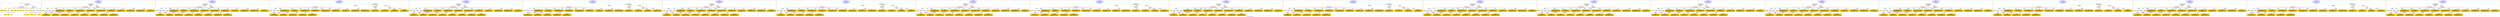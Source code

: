 digraph n0 {
fontcolor="blue"
remincross="true"
label="s23-s-national-portrait-gallery.json"
subgraph cluster_0 {
label="1-correct model"
n2[style="filled",color="white",fillcolor="lightgray",label="CulturalHeritageObject1"];
n3[shape="plaintext",style="filled",fillcolor="gold",label="Copyright"];
n4[shape="plaintext",style="filled",fillcolor="gold",label="DateOfWork"];
n5[style="filled",color="white",fillcolor="lightgray",label="Person1"];
n6[shape="plaintext",style="filled",fillcolor="gold",label="Description"];
n7[shape="plaintext",style="filled",fillcolor="gold",label="Dimension"];
n8[shape="plaintext",style="filled",fillcolor="gold",label="Medium"];
n9[shape="plaintext",style="filled",fillcolor="gold",label="CreditLine"];
n10[shape="plaintext",style="filled",fillcolor="gold",label="Owner"];
n11[style="filled",color="white",fillcolor="lightgray",label="Concept1"];
n12[shape="plaintext",style="filled",fillcolor="gold",label="Title"];
n13[shape="plaintext",style="filled",fillcolor="gold",label="Ref"];
n14[style="filled",color="white",fillcolor="lightgray",label="Person2"];
n15[style="filled",color="white",fillcolor="lightgray",label="Concept2"];
n16[shape="plaintext",style="filled",fillcolor="gold",label="birthDate"];
n17[shape="plaintext",style="filled",fillcolor="gold",label="deathDate"];
n18[shape="plaintext",style="filled",fillcolor="gold",label="Artist"];
n19[shape="plaintext",style="filled",fillcolor="gold",label="sitterBirthDate"];
n20[shape="plaintext",style="filled",fillcolor="gold",label="sitterDeathDate"];
n21[shape="plaintext",style="filled",fillcolor="gold",label="values"];
n22[style="filled",color="white",fillcolor="lightgray",label="EuropeanaAggregation1"];
n23[style="filled",color="white",fillcolor="lightgray",label="WebResource1"];
n24[shape="plaintext",style="filled",fillcolor="gold",label="Image"];
n25[shape="plaintext",style="filled",fillcolor="gold",label="values"];
n26[shape="plaintext",style="filled",fillcolor="gold",label="Classification"];
}
subgraph cluster_1 {
label="candidate 0\nlink coherence:0.9583333333333334\nnode coherence:1.0\nconfidence:0.5815103274725335\nmapping score:0.6382812202686222\ncost:23.99978\n-precision:0.96-recall:0.96"
n28[style="filled",color="white",fillcolor="lightgray",label="CulturalHeritageObject1"];
n29[style="filled",color="white",fillcolor="lightgray",label="Person1"];
n30[style="filled",color="white",fillcolor="lightgray",label="Person2"];
n31[style="filled",color="white",fillcolor="lightgray",label="Concept1"];
n32[style="filled",color="white",fillcolor="lightgray",label="Concept2"];
n33[style="filled",color="white",fillcolor="lightgray",label="EuropeanaAggregation1"];
n34[style="filled",color="white",fillcolor="lightgray",label="WebResource1"];
n35[shape="plaintext",style="filled",fillcolor="gold",label="birthDate\n[Person,dateOfBirth,0.478]\n[Person,dateOfDeath,0.361]\n[CulturalHeritageObject,created,0.104]\n[CulturalHeritageObject,description,0.057]"];
n36[shape="plaintext",style="filled",fillcolor="gold",label="deathDate\n[Person,dateOfDeath,0.457]\n[Person,dateOfBirth,0.356]\n[CulturalHeritageObject,created,0.129]\n[CulturalHeritageObject,title,0.057]"];
n37[shape="plaintext",style="filled",fillcolor="gold",label="Image\n[WebResource,classLink,0.867]\n[Document,classLink,0.127]\n[CulturalHeritageObject,description,0.004]\n[Person,biographicalInformation,0.001]"];
n38[shape="plaintext",style="filled",fillcolor="gold",label="CreditLine\n[CulturalHeritageObject,rightsHolder,0.488]\n[CulturalHeritageObject,provenance,0.374]\n[CulturalHeritageObject,description,0.075]\n[Person,biographicalInformation,0.063]"];
n39[shape="plaintext",style="filled",fillcolor="gold",label="DateOfWork\n[CulturalHeritageObject,created,0.361]\n[Person,dateOfDeath,0.312]\n[Person,dateOfBirth,0.279]\n[CulturalHeritageObject,description,0.048]"];
n40[shape="plaintext",style="filled",fillcolor="gold",label="Classification\n[Concept,prefLabel,0.492]\n[Person,biographicalInformation,0.26]\n[CulturalHeritageObject,description,0.173]\n[CulturalHeritageObject,provenance,0.074]"];
n41[shape="plaintext",style="filled",fillcolor="gold",label="values\n[Person,nameOfThePerson,0.524]\n[CulturalHeritageObject,title,0.182]\n[Document,classLink,0.149]\n[CulturalHeritageObject,description,0.145]"];
n42[shape="plaintext",style="filled",fillcolor="gold",label="Dimension\n[CulturalHeritageObject,extent,0.656]\n[CulturalHeritageObject,accessionNumber,0.165]\n[CulturalHeritageObject,description,0.106]\n[CulturalHeritageObject,medium,0.073]"];
n43[shape="plaintext",style="filled",fillcolor="gold",label="Artist\n[Person,nameOfThePerson,0.62]\n[Document,classLink,0.169]\n[CulturalHeritageObject,description,0.114]\n[CulturalHeritageObject,provenance,0.096]"];
n44[shape="plaintext",style="filled",fillcolor="gold",label="values\n[Concept,prefLabel,0.544]\n[CulturalHeritageObject,description,0.259]\n[Person,biographicalInformation,0.112]\n[CulturalHeritageObject,title,0.085]"];
n45[shape="plaintext",style="filled",fillcolor="gold",label="Medium\n[CulturalHeritageObject,medium,0.786]\n[CulturalHeritageObject,provenance,0.09]\n[CulturalHeritageObject,description,0.069]\n[Concept,prefLabel,0.055]"];
n46[shape="plaintext",style="filled",fillcolor="gold",label="Ref\n[CulturalHeritageObject,accessionNumber,0.996]\n[CulturalHeritageObject,description,0.002]\n[CulturalHeritageObject,provenance,0.002]\n[CulturalHeritageObject,title,0.001]"];
n47[shape="plaintext",style="filled",fillcolor="gold",label="sitterDeathDate\n[Person,dateOfDeath,0.5]\n[Person,dateOfBirth,0.384]\n[CulturalHeritageObject,created,0.069]\n[CulturalHeritageObject,description,0.047]"];
n48[shape="plaintext",style="filled",fillcolor="gold",label="Description\n[CulturalHeritageObject,description,0.434]\n[Person,biographicalInformation,0.395]\n[CulturalHeritageObject,title,0.11]\n[CulturalHeritageObject,provenance,0.06]"];
n49[shape="plaintext",style="filled",fillcolor="gold",label="Title\n[Person,nameOfThePerson,0.406]\n[CulturalHeritageObject,title,0.263]\n[CulturalHeritageObject,description,0.177]\n[CulturalHeritageObject,provenance,0.154]"];
n50[shape="plaintext",style="filled",fillcolor="gold",label="Copyright\n[CulturalHeritageObject,rights,0.882]\n[CulturalHeritageObject,provenance,0.058]\n[Person,nameOfThePerson,0.034]\n[CulturalHeritageObject,description,0.026]"];
n51[shape="plaintext",style="filled",fillcolor="gold",label="Owner\n[CulturalHeritageObject,rightsHolder,0.741]\n[CulturalHeritageObject,provenance,0.192]\n[CulturalHeritageObject,description,0.034]\n[Person,biographicalInformation,0.033]"];
n52[shape="plaintext",style="filled",fillcolor="gold",label="sitterBirthDate\n[Person,dateOfBirth,0.49]\n[Person,dateOfDeath,0.388]\n[CulturalHeritageObject,created,0.077]\n[CulturalHeritageObject,description,0.045]"];
}
subgraph cluster_2 {
label="candidate 1\nlink coherence:0.9583333333333334\nnode coherence:1.0\nconfidence:0.5704587106902634\nmapping score:0.6345973480078656\ncost:23.99978\n-precision:0.83-recall:0.83"
n54[style="filled",color="white",fillcolor="lightgray",label="CulturalHeritageObject1"];
n55[style="filled",color="white",fillcolor="lightgray",label="Person1"];
n56[style="filled",color="white",fillcolor="lightgray",label="Person2"];
n57[style="filled",color="white",fillcolor="lightgray",label="Concept1"];
n58[style="filled",color="white",fillcolor="lightgray",label="Concept2"];
n59[style="filled",color="white",fillcolor="lightgray",label="EuropeanaAggregation1"];
n60[style="filled",color="white",fillcolor="lightgray",label="WebResource1"];
n61[shape="plaintext",style="filled",fillcolor="gold",label="birthDate\n[Person,dateOfBirth,0.478]\n[Person,dateOfDeath,0.361]\n[CulturalHeritageObject,created,0.104]\n[CulturalHeritageObject,description,0.057]"];
n62[shape="plaintext",style="filled",fillcolor="gold",label="deathDate\n[Person,dateOfDeath,0.457]\n[Person,dateOfBirth,0.356]\n[CulturalHeritageObject,created,0.129]\n[CulturalHeritageObject,title,0.057]"];
n63[shape="plaintext",style="filled",fillcolor="gold",label="Image\n[WebResource,classLink,0.867]\n[Document,classLink,0.127]\n[CulturalHeritageObject,description,0.004]\n[Person,biographicalInformation,0.001]"];
n64[shape="plaintext",style="filled",fillcolor="gold",label="CreditLine\n[CulturalHeritageObject,rightsHolder,0.488]\n[CulturalHeritageObject,provenance,0.374]\n[CulturalHeritageObject,description,0.075]\n[Person,biographicalInformation,0.063]"];
n65[shape="plaintext",style="filled",fillcolor="gold",label="DateOfWork\n[CulturalHeritageObject,created,0.361]\n[Person,dateOfDeath,0.312]\n[Person,dateOfBirth,0.279]\n[CulturalHeritageObject,description,0.048]"];
n66[shape="plaintext",style="filled",fillcolor="gold",label="Classification\n[Concept,prefLabel,0.492]\n[Person,biographicalInformation,0.26]\n[CulturalHeritageObject,description,0.173]\n[CulturalHeritageObject,provenance,0.074]"];
n67[shape="plaintext",style="filled",fillcolor="gold",label="Artist\n[Person,nameOfThePerson,0.62]\n[Document,classLink,0.169]\n[CulturalHeritageObject,description,0.114]\n[CulturalHeritageObject,provenance,0.096]"];
n68[shape="plaintext",style="filled",fillcolor="gold",label="Dimension\n[CulturalHeritageObject,extent,0.656]\n[CulturalHeritageObject,accessionNumber,0.165]\n[CulturalHeritageObject,description,0.106]\n[CulturalHeritageObject,medium,0.073]"];
n69[shape="plaintext",style="filled",fillcolor="gold",label="Title\n[Person,nameOfThePerson,0.406]\n[CulturalHeritageObject,title,0.263]\n[CulturalHeritageObject,description,0.177]\n[CulturalHeritageObject,provenance,0.154]"];
n70[shape="plaintext",style="filled",fillcolor="gold",label="values\n[Concept,prefLabel,0.544]\n[CulturalHeritageObject,description,0.259]\n[Person,biographicalInformation,0.112]\n[CulturalHeritageObject,title,0.085]"];
n71[shape="plaintext",style="filled",fillcolor="gold",label="Medium\n[CulturalHeritageObject,medium,0.786]\n[CulturalHeritageObject,provenance,0.09]\n[CulturalHeritageObject,description,0.069]\n[Concept,prefLabel,0.055]"];
n72[shape="plaintext",style="filled",fillcolor="gold",label="Ref\n[CulturalHeritageObject,accessionNumber,0.996]\n[CulturalHeritageObject,description,0.002]\n[CulturalHeritageObject,provenance,0.002]\n[CulturalHeritageObject,title,0.001]"];
n73[shape="plaintext",style="filled",fillcolor="gold",label="sitterDeathDate\n[Person,dateOfDeath,0.5]\n[Person,dateOfBirth,0.384]\n[CulturalHeritageObject,created,0.069]\n[CulturalHeritageObject,description,0.047]"];
n74[shape="plaintext",style="filled",fillcolor="gold",label="Description\n[CulturalHeritageObject,description,0.434]\n[Person,biographicalInformation,0.395]\n[CulturalHeritageObject,title,0.11]\n[CulturalHeritageObject,provenance,0.06]"];
n75[shape="plaintext",style="filled",fillcolor="gold",label="values\n[Person,nameOfThePerson,0.524]\n[CulturalHeritageObject,title,0.182]\n[Document,classLink,0.149]\n[CulturalHeritageObject,description,0.145]"];
n76[shape="plaintext",style="filled",fillcolor="gold",label="Copyright\n[CulturalHeritageObject,rights,0.882]\n[CulturalHeritageObject,provenance,0.058]\n[Person,nameOfThePerson,0.034]\n[CulturalHeritageObject,description,0.026]"];
n77[shape="plaintext",style="filled",fillcolor="gold",label="Owner\n[CulturalHeritageObject,rightsHolder,0.741]\n[CulturalHeritageObject,provenance,0.192]\n[CulturalHeritageObject,description,0.034]\n[Person,biographicalInformation,0.033]"];
n78[shape="plaintext",style="filled",fillcolor="gold",label="sitterBirthDate\n[Person,dateOfBirth,0.49]\n[Person,dateOfDeath,0.388]\n[CulturalHeritageObject,created,0.077]\n[CulturalHeritageObject,description,0.045]"];
}
subgraph cluster_3 {
label="candidate 10\nlink coherence:0.9166666666666666\nnode coherence:1.0\nconfidence:0.5704587106902634\nmapping score:0.6345973480078656\ncost:123.009782\n-precision:0.79-recall:0.79"
n80[style="filled",color="white",fillcolor="lightgray",label="CulturalHeritageObject1"];
n81[style="filled",color="white",fillcolor="lightgray",label="Person1"];
n82[style="filled",color="white",fillcolor="lightgray",label="Concept1"];
n83[style="filled",color="white",fillcolor="lightgray",label="Concept2"];
n84[style="filled",color="white",fillcolor="lightgray",label="EuropeanaAggregation1"];
n85[style="filled",color="white",fillcolor="lightgray",label="WebResource1"];
n86[style="filled",color="white",fillcolor="lightgray",label="Person2"];
n87[shape="plaintext",style="filled",fillcolor="gold",label="birthDate\n[Person,dateOfBirth,0.478]\n[Person,dateOfDeath,0.361]\n[CulturalHeritageObject,created,0.104]\n[CulturalHeritageObject,description,0.057]"];
n88[shape="plaintext",style="filled",fillcolor="gold",label="deathDate\n[Person,dateOfDeath,0.457]\n[Person,dateOfBirth,0.356]\n[CulturalHeritageObject,created,0.129]\n[CulturalHeritageObject,title,0.057]"];
n89[shape="plaintext",style="filled",fillcolor="gold",label="Image\n[WebResource,classLink,0.867]\n[Document,classLink,0.127]\n[CulturalHeritageObject,description,0.004]\n[Person,biographicalInformation,0.001]"];
n90[shape="plaintext",style="filled",fillcolor="gold",label="CreditLine\n[CulturalHeritageObject,rightsHolder,0.488]\n[CulturalHeritageObject,provenance,0.374]\n[CulturalHeritageObject,description,0.075]\n[Person,biographicalInformation,0.063]"];
n91[shape="plaintext",style="filled",fillcolor="gold",label="DateOfWork\n[CulturalHeritageObject,created,0.361]\n[Person,dateOfDeath,0.312]\n[Person,dateOfBirth,0.279]\n[CulturalHeritageObject,description,0.048]"];
n92[shape="plaintext",style="filled",fillcolor="gold",label="Classification\n[Concept,prefLabel,0.492]\n[Person,biographicalInformation,0.26]\n[CulturalHeritageObject,description,0.173]\n[CulturalHeritageObject,provenance,0.074]"];
n93[shape="plaintext",style="filled",fillcolor="gold",label="Artist\n[Person,nameOfThePerson,0.62]\n[Document,classLink,0.169]\n[CulturalHeritageObject,description,0.114]\n[CulturalHeritageObject,provenance,0.096]"];
n94[shape="plaintext",style="filled",fillcolor="gold",label="Dimension\n[CulturalHeritageObject,extent,0.656]\n[CulturalHeritageObject,accessionNumber,0.165]\n[CulturalHeritageObject,description,0.106]\n[CulturalHeritageObject,medium,0.073]"];
n95[shape="plaintext",style="filled",fillcolor="gold",label="Title\n[Person,nameOfThePerson,0.406]\n[CulturalHeritageObject,title,0.263]\n[CulturalHeritageObject,description,0.177]\n[CulturalHeritageObject,provenance,0.154]"];
n96[shape="plaintext",style="filled",fillcolor="gold",label="values\n[Concept,prefLabel,0.544]\n[CulturalHeritageObject,description,0.259]\n[Person,biographicalInformation,0.112]\n[CulturalHeritageObject,title,0.085]"];
n97[shape="plaintext",style="filled",fillcolor="gold",label="Medium\n[CulturalHeritageObject,medium,0.786]\n[CulturalHeritageObject,provenance,0.09]\n[CulturalHeritageObject,description,0.069]\n[Concept,prefLabel,0.055]"];
n98[shape="plaintext",style="filled",fillcolor="gold",label="Ref\n[CulturalHeritageObject,accessionNumber,0.996]\n[CulturalHeritageObject,description,0.002]\n[CulturalHeritageObject,provenance,0.002]\n[CulturalHeritageObject,title,0.001]"];
n99[shape="plaintext",style="filled",fillcolor="gold",label="sitterDeathDate\n[Person,dateOfDeath,0.5]\n[Person,dateOfBirth,0.384]\n[CulturalHeritageObject,created,0.069]\n[CulturalHeritageObject,description,0.047]"];
n100[shape="plaintext",style="filled",fillcolor="gold",label="Description\n[CulturalHeritageObject,description,0.434]\n[Person,biographicalInformation,0.395]\n[CulturalHeritageObject,title,0.11]\n[CulturalHeritageObject,provenance,0.06]"];
n101[shape="plaintext",style="filled",fillcolor="gold",label="values\n[Person,nameOfThePerson,0.524]\n[CulturalHeritageObject,title,0.182]\n[Document,classLink,0.149]\n[CulturalHeritageObject,description,0.145]"];
n102[shape="plaintext",style="filled",fillcolor="gold",label="Copyright\n[CulturalHeritageObject,rights,0.882]\n[CulturalHeritageObject,provenance,0.058]\n[Person,nameOfThePerson,0.034]\n[CulturalHeritageObject,description,0.026]"];
n103[shape="plaintext",style="filled",fillcolor="gold",label="Owner\n[CulturalHeritageObject,rightsHolder,0.741]\n[CulturalHeritageObject,provenance,0.192]\n[CulturalHeritageObject,description,0.034]\n[Person,biographicalInformation,0.033]"];
n104[shape="plaintext",style="filled",fillcolor="gold",label="sitterBirthDate\n[Person,dateOfBirth,0.49]\n[Person,dateOfDeath,0.388]\n[CulturalHeritageObject,created,0.077]\n[CulturalHeritageObject,description,0.045]"];
}
subgraph cluster_4 {
label="candidate 11\nlink coherence:0.9166666666666666\nnode coherence:1.0\nconfidence:0.5704587106902634\nmapping score:0.6345973480078656\ncost:123.009842\n-precision:0.83-recall:0.83"
n106[style="filled",color="white",fillcolor="lightgray",label="CulturalHeritageObject1"];
n107[style="filled",color="white",fillcolor="lightgray",label="Person1"];
n108[style="filled",color="white",fillcolor="lightgray",label="Person2"];
n109[style="filled",color="white",fillcolor="lightgray",label="Concept1"];
n110[style="filled",color="white",fillcolor="lightgray",label="Concept2"];
n111[style="filled",color="white",fillcolor="lightgray",label="EuropeanaAggregation1"];
n112[style="filled",color="white",fillcolor="lightgray",label="WebResource1"];
n113[shape="plaintext",style="filled",fillcolor="gold",label="birthDate\n[Person,dateOfBirth,0.478]\n[Person,dateOfDeath,0.361]\n[CulturalHeritageObject,created,0.104]\n[CulturalHeritageObject,description,0.057]"];
n114[shape="plaintext",style="filled",fillcolor="gold",label="deathDate\n[Person,dateOfDeath,0.457]\n[Person,dateOfBirth,0.356]\n[CulturalHeritageObject,created,0.129]\n[CulturalHeritageObject,title,0.057]"];
n115[shape="plaintext",style="filled",fillcolor="gold",label="Image\n[WebResource,classLink,0.867]\n[Document,classLink,0.127]\n[CulturalHeritageObject,description,0.004]\n[Person,biographicalInformation,0.001]"];
n116[shape="plaintext",style="filled",fillcolor="gold",label="CreditLine\n[CulturalHeritageObject,rightsHolder,0.488]\n[CulturalHeritageObject,provenance,0.374]\n[CulturalHeritageObject,description,0.075]\n[Person,biographicalInformation,0.063]"];
n117[shape="plaintext",style="filled",fillcolor="gold",label="DateOfWork\n[CulturalHeritageObject,created,0.361]\n[Person,dateOfDeath,0.312]\n[Person,dateOfBirth,0.279]\n[CulturalHeritageObject,description,0.048]"];
n118[shape="plaintext",style="filled",fillcolor="gold",label="Classification\n[Concept,prefLabel,0.492]\n[Person,biographicalInformation,0.26]\n[CulturalHeritageObject,description,0.173]\n[CulturalHeritageObject,provenance,0.074]"];
n119[shape="plaintext",style="filled",fillcolor="gold",label="Artist\n[Person,nameOfThePerson,0.62]\n[Document,classLink,0.169]\n[CulturalHeritageObject,description,0.114]\n[CulturalHeritageObject,provenance,0.096]"];
n120[shape="plaintext",style="filled",fillcolor="gold",label="Dimension\n[CulturalHeritageObject,extent,0.656]\n[CulturalHeritageObject,accessionNumber,0.165]\n[CulturalHeritageObject,description,0.106]\n[CulturalHeritageObject,medium,0.073]"];
n121[shape="plaintext",style="filled",fillcolor="gold",label="Title\n[Person,nameOfThePerson,0.406]\n[CulturalHeritageObject,title,0.263]\n[CulturalHeritageObject,description,0.177]\n[CulturalHeritageObject,provenance,0.154]"];
n122[shape="plaintext",style="filled",fillcolor="gold",label="values\n[Concept,prefLabel,0.544]\n[CulturalHeritageObject,description,0.259]\n[Person,biographicalInformation,0.112]\n[CulturalHeritageObject,title,0.085]"];
n123[shape="plaintext",style="filled",fillcolor="gold",label="Medium\n[CulturalHeritageObject,medium,0.786]\n[CulturalHeritageObject,provenance,0.09]\n[CulturalHeritageObject,description,0.069]\n[Concept,prefLabel,0.055]"];
n124[shape="plaintext",style="filled",fillcolor="gold",label="Ref\n[CulturalHeritageObject,accessionNumber,0.996]\n[CulturalHeritageObject,description,0.002]\n[CulturalHeritageObject,provenance,0.002]\n[CulturalHeritageObject,title,0.001]"];
n125[shape="plaintext",style="filled",fillcolor="gold",label="sitterDeathDate\n[Person,dateOfDeath,0.5]\n[Person,dateOfBirth,0.384]\n[CulturalHeritageObject,created,0.069]\n[CulturalHeritageObject,description,0.047]"];
n126[shape="plaintext",style="filled",fillcolor="gold",label="Description\n[CulturalHeritageObject,description,0.434]\n[Person,biographicalInformation,0.395]\n[CulturalHeritageObject,title,0.11]\n[CulturalHeritageObject,provenance,0.06]"];
n127[shape="plaintext",style="filled",fillcolor="gold",label="values\n[Person,nameOfThePerson,0.524]\n[CulturalHeritageObject,title,0.182]\n[Document,classLink,0.149]\n[CulturalHeritageObject,description,0.145]"];
n128[shape="plaintext",style="filled",fillcolor="gold",label="Copyright\n[CulturalHeritageObject,rights,0.882]\n[CulturalHeritageObject,provenance,0.058]\n[Person,nameOfThePerson,0.034]\n[CulturalHeritageObject,description,0.026]"];
n129[shape="plaintext",style="filled",fillcolor="gold",label="Owner\n[CulturalHeritageObject,rightsHolder,0.741]\n[CulturalHeritageObject,provenance,0.192]\n[CulturalHeritageObject,description,0.034]\n[Person,biographicalInformation,0.033]"];
n130[shape="plaintext",style="filled",fillcolor="gold",label="sitterBirthDate\n[Person,dateOfBirth,0.49]\n[Person,dateOfDeath,0.388]\n[CulturalHeritageObject,created,0.077]\n[CulturalHeritageObject,description,0.045]"];
}
subgraph cluster_5 {
label="candidate 12\nlink coherence:0.9166666666666666\nnode coherence:1.0\nconfidence:0.5704587106902634\nmapping score:0.6345973480078656\ncost:123.009862\n-precision:0.79-recall:0.79"
n132[style="filled",color="white",fillcolor="lightgray",label="CulturalHeritageObject1"];
n133[style="filled",color="white",fillcolor="lightgray",label="Person2"];
n134[style="filled",color="white",fillcolor="lightgray",label="Concept1"];
n135[style="filled",color="white",fillcolor="lightgray",label="Concept2"];
n136[style="filled",color="white",fillcolor="lightgray",label="EuropeanaAggregation1"];
n137[style="filled",color="white",fillcolor="lightgray",label="WebResource1"];
n138[style="filled",color="white",fillcolor="lightgray",label="Person1"];
n139[shape="plaintext",style="filled",fillcolor="gold",label="birthDate\n[Person,dateOfBirth,0.478]\n[Person,dateOfDeath,0.361]\n[CulturalHeritageObject,created,0.104]\n[CulturalHeritageObject,description,0.057]"];
n140[shape="plaintext",style="filled",fillcolor="gold",label="deathDate\n[Person,dateOfDeath,0.457]\n[Person,dateOfBirth,0.356]\n[CulturalHeritageObject,created,0.129]\n[CulturalHeritageObject,title,0.057]"];
n141[shape="plaintext",style="filled",fillcolor="gold",label="Image\n[WebResource,classLink,0.867]\n[Document,classLink,0.127]\n[CulturalHeritageObject,description,0.004]\n[Person,biographicalInformation,0.001]"];
n142[shape="plaintext",style="filled",fillcolor="gold",label="CreditLine\n[CulturalHeritageObject,rightsHolder,0.488]\n[CulturalHeritageObject,provenance,0.374]\n[CulturalHeritageObject,description,0.075]\n[Person,biographicalInformation,0.063]"];
n143[shape="plaintext",style="filled",fillcolor="gold",label="DateOfWork\n[CulturalHeritageObject,created,0.361]\n[Person,dateOfDeath,0.312]\n[Person,dateOfBirth,0.279]\n[CulturalHeritageObject,description,0.048]"];
n144[shape="plaintext",style="filled",fillcolor="gold",label="Classification\n[Concept,prefLabel,0.492]\n[Person,biographicalInformation,0.26]\n[CulturalHeritageObject,description,0.173]\n[CulturalHeritageObject,provenance,0.074]"];
n145[shape="plaintext",style="filled",fillcolor="gold",label="Artist\n[Person,nameOfThePerson,0.62]\n[Document,classLink,0.169]\n[CulturalHeritageObject,description,0.114]\n[CulturalHeritageObject,provenance,0.096]"];
n146[shape="plaintext",style="filled",fillcolor="gold",label="Dimension\n[CulturalHeritageObject,extent,0.656]\n[CulturalHeritageObject,accessionNumber,0.165]\n[CulturalHeritageObject,description,0.106]\n[CulturalHeritageObject,medium,0.073]"];
n147[shape="plaintext",style="filled",fillcolor="gold",label="Title\n[Person,nameOfThePerson,0.406]\n[CulturalHeritageObject,title,0.263]\n[CulturalHeritageObject,description,0.177]\n[CulturalHeritageObject,provenance,0.154]"];
n148[shape="plaintext",style="filled",fillcolor="gold",label="values\n[Concept,prefLabel,0.544]\n[CulturalHeritageObject,description,0.259]\n[Person,biographicalInformation,0.112]\n[CulturalHeritageObject,title,0.085]"];
n149[shape="plaintext",style="filled",fillcolor="gold",label="Medium\n[CulturalHeritageObject,medium,0.786]\n[CulturalHeritageObject,provenance,0.09]\n[CulturalHeritageObject,description,0.069]\n[Concept,prefLabel,0.055]"];
n150[shape="plaintext",style="filled",fillcolor="gold",label="Ref\n[CulturalHeritageObject,accessionNumber,0.996]\n[CulturalHeritageObject,description,0.002]\n[CulturalHeritageObject,provenance,0.002]\n[CulturalHeritageObject,title,0.001]"];
n151[shape="plaintext",style="filled",fillcolor="gold",label="sitterDeathDate\n[Person,dateOfDeath,0.5]\n[Person,dateOfBirth,0.384]\n[CulturalHeritageObject,created,0.069]\n[CulturalHeritageObject,description,0.047]"];
n152[shape="plaintext",style="filled",fillcolor="gold",label="Description\n[CulturalHeritageObject,description,0.434]\n[Person,biographicalInformation,0.395]\n[CulturalHeritageObject,title,0.11]\n[CulturalHeritageObject,provenance,0.06]"];
n153[shape="plaintext",style="filled",fillcolor="gold",label="values\n[Person,nameOfThePerson,0.524]\n[CulturalHeritageObject,title,0.182]\n[Document,classLink,0.149]\n[CulturalHeritageObject,description,0.145]"];
n154[shape="plaintext",style="filled",fillcolor="gold",label="Copyright\n[CulturalHeritageObject,rights,0.882]\n[CulturalHeritageObject,provenance,0.058]\n[Person,nameOfThePerson,0.034]\n[CulturalHeritageObject,description,0.026]"];
n155[shape="plaintext",style="filled",fillcolor="gold",label="Owner\n[CulturalHeritageObject,rightsHolder,0.741]\n[CulturalHeritageObject,provenance,0.192]\n[CulturalHeritageObject,description,0.034]\n[Person,biographicalInformation,0.033]"];
n156[shape="plaintext",style="filled",fillcolor="gold",label="sitterBirthDate\n[Person,dateOfBirth,0.49]\n[Person,dateOfDeath,0.388]\n[CulturalHeritageObject,created,0.077]\n[CulturalHeritageObject,description,0.045]"];
}
subgraph cluster_6 {
label="candidate 13\nlink coherence:0.9166666666666666\nnode coherence:1.0\nconfidence:0.5694164670912842\nmapping score:0.6342499334748725\ncost:23.99977\n-precision:0.92-recall:0.92"
n158[style="filled",color="white",fillcolor="lightgray",label="CulturalHeritageObject1"];
n159[style="filled",color="white",fillcolor="lightgray",label="Person1"];
n160[style="filled",color="white",fillcolor="lightgray",label="Person2"];
n161[style="filled",color="white",fillcolor="lightgray",label="Concept1"];
n162[style="filled",color="white",fillcolor="lightgray",label="Concept2"];
n163[style="filled",color="white",fillcolor="lightgray",label="EuropeanaAggregation1"];
n164[style="filled",color="white",fillcolor="lightgray",label="WebResource1"];
n165[shape="plaintext",style="filled",fillcolor="gold",label="birthDate\n[Person,dateOfBirth,0.478]\n[Person,dateOfDeath,0.361]\n[CulturalHeritageObject,created,0.104]\n[CulturalHeritageObject,description,0.057]"];
n166[shape="plaintext",style="filled",fillcolor="gold",label="deathDate\n[Person,dateOfDeath,0.457]\n[Person,dateOfBirth,0.356]\n[CulturalHeritageObject,created,0.129]\n[CulturalHeritageObject,title,0.057]"];
n167[shape="plaintext",style="filled",fillcolor="gold",label="Image\n[WebResource,classLink,0.867]\n[Document,classLink,0.127]\n[CulturalHeritageObject,description,0.004]\n[Person,biographicalInformation,0.001]"];
n168[shape="plaintext",style="filled",fillcolor="gold",label="CreditLine\n[CulturalHeritageObject,rightsHolder,0.488]\n[CulturalHeritageObject,provenance,0.374]\n[CulturalHeritageObject,description,0.075]\n[Person,biographicalInformation,0.063]"];
n169[shape="plaintext",style="filled",fillcolor="gold",label="DateOfWork\n[CulturalHeritageObject,created,0.361]\n[Person,dateOfDeath,0.312]\n[Person,dateOfBirth,0.279]\n[CulturalHeritageObject,description,0.048]"];
n170[shape="plaintext",style="filled",fillcolor="gold",label="Classification\n[Concept,prefLabel,0.492]\n[Person,biographicalInformation,0.26]\n[CulturalHeritageObject,description,0.173]\n[CulturalHeritageObject,provenance,0.074]"];
n171[shape="plaintext",style="filled",fillcolor="gold",label="values\n[Person,nameOfThePerson,0.524]\n[CulturalHeritageObject,title,0.182]\n[Document,classLink,0.149]\n[CulturalHeritageObject,description,0.145]"];
n172[shape="plaintext",style="filled",fillcolor="gold",label="Dimension\n[CulturalHeritageObject,extent,0.656]\n[CulturalHeritageObject,accessionNumber,0.165]\n[CulturalHeritageObject,description,0.106]\n[CulturalHeritageObject,medium,0.073]"];
n173[shape="plaintext",style="filled",fillcolor="gold",label="Artist\n[Person,nameOfThePerson,0.62]\n[Document,classLink,0.169]\n[CulturalHeritageObject,description,0.114]\n[CulturalHeritageObject,provenance,0.096]"];
n174[shape="plaintext",style="filled",fillcolor="gold",label="values\n[Concept,prefLabel,0.544]\n[CulturalHeritageObject,description,0.259]\n[Person,biographicalInformation,0.112]\n[CulturalHeritageObject,title,0.085]"];
n175[shape="plaintext",style="filled",fillcolor="gold",label="Medium\n[CulturalHeritageObject,medium,0.786]\n[CulturalHeritageObject,provenance,0.09]\n[CulturalHeritageObject,description,0.069]\n[Concept,prefLabel,0.055]"];
n176[shape="plaintext",style="filled",fillcolor="gold",label="Ref\n[CulturalHeritageObject,accessionNumber,0.996]\n[CulturalHeritageObject,description,0.002]\n[CulturalHeritageObject,provenance,0.002]\n[CulturalHeritageObject,title,0.001]"];
n177[shape="plaintext",style="filled",fillcolor="gold",label="sitterBirthDate\n[Person,dateOfBirth,0.49]\n[Person,dateOfDeath,0.388]\n[CulturalHeritageObject,created,0.077]\n[CulturalHeritageObject,description,0.045]"];
n178[shape="plaintext",style="filled",fillcolor="gold",label="Description\n[CulturalHeritageObject,description,0.434]\n[Person,biographicalInformation,0.395]\n[CulturalHeritageObject,title,0.11]\n[CulturalHeritageObject,provenance,0.06]"];
n179[shape="plaintext",style="filled",fillcolor="gold",label="Title\n[Person,nameOfThePerson,0.406]\n[CulturalHeritageObject,title,0.263]\n[CulturalHeritageObject,description,0.177]\n[CulturalHeritageObject,provenance,0.154]"];
n180[shape="plaintext",style="filled",fillcolor="gold",label="Copyright\n[CulturalHeritageObject,rights,0.882]\n[CulturalHeritageObject,provenance,0.058]\n[Person,nameOfThePerson,0.034]\n[CulturalHeritageObject,description,0.026]"];
n181[shape="plaintext",style="filled",fillcolor="gold",label="Owner\n[CulturalHeritageObject,rightsHolder,0.741]\n[CulturalHeritageObject,provenance,0.192]\n[CulturalHeritageObject,description,0.034]\n[Person,biographicalInformation,0.033]"];
n182[shape="plaintext",style="filled",fillcolor="gold",label="sitterDeathDate\n[Person,dateOfDeath,0.5]\n[Person,dateOfBirth,0.384]\n[CulturalHeritageObject,created,0.069]\n[CulturalHeritageObject,description,0.047]"];
}
subgraph cluster_7 {
label="candidate 14\nlink coherence:0.9166666666666666\nnode coherence:1.0\nconfidence:0.5694164670912842\nmapping score:0.6342499334748725\ncost:123.009782\n-precision:0.83-recall:0.83"
n184[style="filled",color="white",fillcolor="lightgray",label="CulturalHeritageObject1"];
n185[style="filled",color="white",fillcolor="lightgray",label="Person1"];
n186[style="filled",color="white",fillcolor="lightgray",label="Concept1"];
n187[style="filled",color="white",fillcolor="lightgray",label="Concept2"];
n188[style="filled",color="white",fillcolor="lightgray",label="EuropeanaAggregation1"];
n189[style="filled",color="white",fillcolor="lightgray",label="WebResource1"];
n190[style="filled",color="white",fillcolor="lightgray",label="Person2"];
n191[shape="plaintext",style="filled",fillcolor="gold",label="birthDate\n[Person,dateOfBirth,0.478]\n[Person,dateOfDeath,0.361]\n[CulturalHeritageObject,created,0.104]\n[CulturalHeritageObject,description,0.057]"];
n192[shape="plaintext",style="filled",fillcolor="gold",label="deathDate\n[Person,dateOfDeath,0.457]\n[Person,dateOfBirth,0.356]\n[CulturalHeritageObject,created,0.129]\n[CulturalHeritageObject,title,0.057]"];
n193[shape="plaintext",style="filled",fillcolor="gold",label="Image\n[WebResource,classLink,0.867]\n[Document,classLink,0.127]\n[CulturalHeritageObject,description,0.004]\n[Person,biographicalInformation,0.001]"];
n194[shape="plaintext",style="filled",fillcolor="gold",label="CreditLine\n[CulturalHeritageObject,rightsHolder,0.488]\n[CulturalHeritageObject,provenance,0.374]\n[CulturalHeritageObject,description,0.075]\n[Person,biographicalInformation,0.063]"];
n195[shape="plaintext",style="filled",fillcolor="gold",label="DateOfWork\n[CulturalHeritageObject,created,0.361]\n[Person,dateOfDeath,0.312]\n[Person,dateOfBirth,0.279]\n[CulturalHeritageObject,description,0.048]"];
n196[shape="plaintext",style="filled",fillcolor="gold",label="Classification\n[Concept,prefLabel,0.492]\n[Person,biographicalInformation,0.26]\n[CulturalHeritageObject,description,0.173]\n[CulturalHeritageObject,provenance,0.074]"];
n197[shape="plaintext",style="filled",fillcolor="gold",label="values\n[Person,nameOfThePerson,0.524]\n[CulturalHeritageObject,title,0.182]\n[Document,classLink,0.149]\n[CulturalHeritageObject,description,0.145]"];
n198[shape="plaintext",style="filled",fillcolor="gold",label="Dimension\n[CulturalHeritageObject,extent,0.656]\n[CulturalHeritageObject,accessionNumber,0.165]\n[CulturalHeritageObject,description,0.106]\n[CulturalHeritageObject,medium,0.073]"];
n199[shape="plaintext",style="filled",fillcolor="gold",label="Artist\n[Person,nameOfThePerson,0.62]\n[Document,classLink,0.169]\n[CulturalHeritageObject,description,0.114]\n[CulturalHeritageObject,provenance,0.096]"];
n200[shape="plaintext",style="filled",fillcolor="gold",label="values\n[Concept,prefLabel,0.544]\n[CulturalHeritageObject,description,0.259]\n[Person,biographicalInformation,0.112]\n[CulturalHeritageObject,title,0.085]"];
n201[shape="plaintext",style="filled",fillcolor="gold",label="Medium\n[CulturalHeritageObject,medium,0.786]\n[CulturalHeritageObject,provenance,0.09]\n[CulturalHeritageObject,description,0.069]\n[Concept,prefLabel,0.055]"];
n202[shape="plaintext",style="filled",fillcolor="gold",label="Ref\n[CulturalHeritageObject,accessionNumber,0.996]\n[CulturalHeritageObject,description,0.002]\n[CulturalHeritageObject,provenance,0.002]\n[CulturalHeritageObject,title,0.001]"];
n203[shape="plaintext",style="filled",fillcolor="gold",label="sitterBirthDate\n[Person,dateOfBirth,0.49]\n[Person,dateOfDeath,0.388]\n[CulturalHeritageObject,created,0.077]\n[CulturalHeritageObject,description,0.045]"];
n204[shape="plaintext",style="filled",fillcolor="gold",label="Description\n[CulturalHeritageObject,description,0.434]\n[Person,biographicalInformation,0.395]\n[CulturalHeritageObject,title,0.11]\n[CulturalHeritageObject,provenance,0.06]"];
n205[shape="plaintext",style="filled",fillcolor="gold",label="Title\n[Person,nameOfThePerson,0.406]\n[CulturalHeritageObject,title,0.263]\n[CulturalHeritageObject,description,0.177]\n[CulturalHeritageObject,provenance,0.154]"];
n206[shape="plaintext",style="filled",fillcolor="gold",label="Copyright\n[CulturalHeritageObject,rights,0.882]\n[CulturalHeritageObject,provenance,0.058]\n[Person,nameOfThePerson,0.034]\n[CulturalHeritageObject,description,0.026]"];
n207[shape="plaintext",style="filled",fillcolor="gold",label="Owner\n[CulturalHeritageObject,rightsHolder,0.741]\n[CulturalHeritageObject,provenance,0.192]\n[CulturalHeritageObject,description,0.034]\n[Person,biographicalInformation,0.033]"];
n208[shape="plaintext",style="filled",fillcolor="gold",label="sitterDeathDate\n[Person,dateOfDeath,0.5]\n[Person,dateOfBirth,0.384]\n[CulturalHeritageObject,created,0.069]\n[CulturalHeritageObject,description,0.047]"];
}
subgraph cluster_8 {
label="candidate 15\nlink coherence:0.9166666666666666\nnode coherence:1.0\nconfidence:0.5694164670912842\nmapping score:0.6342499334748725\ncost:123.009842\n-precision:0.88-recall:0.88"
n210[style="filled",color="white",fillcolor="lightgray",label="CulturalHeritageObject1"];
n211[style="filled",color="white",fillcolor="lightgray",label="Person1"];
n212[style="filled",color="white",fillcolor="lightgray",label="Person2"];
n213[style="filled",color="white",fillcolor="lightgray",label="Concept1"];
n214[style="filled",color="white",fillcolor="lightgray",label="Concept2"];
n215[style="filled",color="white",fillcolor="lightgray",label="EuropeanaAggregation1"];
n216[style="filled",color="white",fillcolor="lightgray",label="WebResource1"];
n217[shape="plaintext",style="filled",fillcolor="gold",label="birthDate\n[Person,dateOfBirth,0.478]\n[Person,dateOfDeath,0.361]\n[CulturalHeritageObject,created,0.104]\n[CulturalHeritageObject,description,0.057]"];
n218[shape="plaintext",style="filled",fillcolor="gold",label="deathDate\n[Person,dateOfDeath,0.457]\n[Person,dateOfBirth,0.356]\n[CulturalHeritageObject,created,0.129]\n[CulturalHeritageObject,title,0.057]"];
n219[shape="plaintext",style="filled",fillcolor="gold",label="Image\n[WebResource,classLink,0.867]\n[Document,classLink,0.127]\n[CulturalHeritageObject,description,0.004]\n[Person,biographicalInformation,0.001]"];
n220[shape="plaintext",style="filled",fillcolor="gold",label="CreditLine\n[CulturalHeritageObject,rightsHolder,0.488]\n[CulturalHeritageObject,provenance,0.374]\n[CulturalHeritageObject,description,0.075]\n[Person,biographicalInformation,0.063]"];
n221[shape="plaintext",style="filled",fillcolor="gold",label="DateOfWork\n[CulturalHeritageObject,created,0.361]\n[Person,dateOfDeath,0.312]\n[Person,dateOfBirth,0.279]\n[CulturalHeritageObject,description,0.048]"];
n222[shape="plaintext",style="filled",fillcolor="gold",label="Classification\n[Concept,prefLabel,0.492]\n[Person,biographicalInformation,0.26]\n[CulturalHeritageObject,description,0.173]\n[CulturalHeritageObject,provenance,0.074]"];
n223[shape="plaintext",style="filled",fillcolor="gold",label="values\n[Person,nameOfThePerson,0.524]\n[CulturalHeritageObject,title,0.182]\n[Document,classLink,0.149]\n[CulturalHeritageObject,description,0.145]"];
n224[shape="plaintext",style="filled",fillcolor="gold",label="Dimension\n[CulturalHeritageObject,extent,0.656]\n[CulturalHeritageObject,accessionNumber,0.165]\n[CulturalHeritageObject,description,0.106]\n[CulturalHeritageObject,medium,0.073]"];
n225[shape="plaintext",style="filled",fillcolor="gold",label="Artist\n[Person,nameOfThePerson,0.62]\n[Document,classLink,0.169]\n[CulturalHeritageObject,description,0.114]\n[CulturalHeritageObject,provenance,0.096]"];
n226[shape="plaintext",style="filled",fillcolor="gold",label="values\n[Concept,prefLabel,0.544]\n[CulturalHeritageObject,description,0.259]\n[Person,biographicalInformation,0.112]\n[CulturalHeritageObject,title,0.085]"];
n227[shape="plaintext",style="filled",fillcolor="gold",label="Medium\n[CulturalHeritageObject,medium,0.786]\n[CulturalHeritageObject,provenance,0.09]\n[CulturalHeritageObject,description,0.069]\n[Concept,prefLabel,0.055]"];
n228[shape="plaintext",style="filled",fillcolor="gold",label="Ref\n[CulturalHeritageObject,accessionNumber,0.996]\n[CulturalHeritageObject,description,0.002]\n[CulturalHeritageObject,provenance,0.002]\n[CulturalHeritageObject,title,0.001]"];
n229[shape="plaintext",style="filled",fillcolor="gold",label="sitterBirthDate\n[Person,dateOfBirth,0.49]\n[Person,dateOfDeath,0.388]\n[CulturalHeritageObject,created,0.077]\n[CulturalHeritageObject,description,0.045]"];
n230[shape="plaintext",style="filled",fillcolor="gold",label="Description\n[CulturalHeritageObject,description,0.434]\n[Person,biographicalInformation,0.395]\n[CulturalHeritageObject,title,0.11]\n[CulturalHeritageObject,provenance,0.06]"];
n231[shape="plaintext",style="filled",fillcolor="gold",label="Title\n[Person,nameOfThePerson,0.406]\n[CulturalHeritageObject,title,0.263]\n[CulturalHeritageObject,description,0.177]\n[CulturalHeritageObject,provenance,0.154]"];
n232[shape="plaintext",style="filled",fillcolor="gold",label="Copyright\n[CulturalHeritageObject,rights,0.882]\n[CulturalHeritageObject,provenance,0.058]\n[Person,nameOfThePerson,0.034]\n[CulturalHeritageObject,description,0.026]"];
n233[shape="plaintext",style="filled",fillcolor="gold",label="Owner\n[CulturalHeritageObject,rightsHolder,0.741]\n[CulturalHeritageObject,provenance,0.192]\n[CulturalHeritageObject,description,0.034]\n[Person,biographicalInformation,0.033]"];
n234[shape="plaintext",style="filled",fillcolor="gold",label="sitterDeathDate\n[Person,dateOfDeath,0.5]\n[Person,dateOfBirth,0.384]\n[CulturalHeritageObject,created,0.069]\n[CulturalHeritageObject,description,0.047]"];
}
subgraph cluster_9 {
label="candidate 16\nlink coherence:0.9166666666666666\nnode coherence:1.0\nconfidence:0.5694164670912842\nmapping score:0.6342499334748725\ncost:123.009862\n-precision:0.83-recall:0.83"
n236[style="filled",color="white",fillcolor="lightgray",label="CulturalHeritageObject1"];
n237[style="filled",color="white",fillcolor="lightgray",label="Person2"];
n238[style="filled",color="white",fillcolor="lightgray",label="Concept1"];
n239[style="filled",color="white",fillcolor="lightgray",label="Concept2"];
n240[style="filled",color="white",fillcolor="lightgray",label="EuropeanaAggregation1"];
n241[style="filled",color="white",fillcolor="lightgray",label="WebResource1"];
n242[style="filled",color="white",fillcolor="lightgray",label="Person1"];
n243[shape="plaintext",style="filled",fillcolor="gold",label="birthDate\n[Person,dateOfBirth,0.478]\n[Person,dateOfDeath,0.361]\n[CulturalHeritageObject,created,0.104]\n[CulturalHeritageObject,description,0.057]"];
n244[shape="plaintext",style="filled",fillcolor="gold",label="deathDate\n[Person,dateOfDeath,0.457]\n[Person,dateOfBirth,0.356]\n[CulturalHeritageObject,created,0.129]\n[CulturalHeritageObject,title,0.057]"];
n245[shape="plaintext",style="filled",fillcolor="gold",label="Image\n[WebResource,classLink,0.867]\n[Document,classLink,0.127]\n[CulturalHeritageObject,description,0.004]\n[Person,biographicalInformation,0.001]"];
n246[shape="plaintext",style="filled",fillcolor="gold",label="CreditLine\n[CulturalHeritageObject,rightsHolder,0.488]\n[CulturalHeritageObject,provenance,0.374]\n[CulturalHeritageObject,description,0.075]\n[Person,biographicalInformation,0.063]"];
n247[shape="plaintext",style="filled",fillcolor="gold",label="DateOfWork\n[CulturalHeritageObject,created,0.361]\n[Person,dateOfDeath,0.312]\n[Person,dateOfBirth,0.279]\n[CulturalHeritageObject,description,0.048]"];
n248[shape="plaintext",style="filled",fillcolor="gold",label="Classification\n[Concept,prefLabel,0.492]\n[Person,biographicalInformation,0.26]\n[CulturalHeritageObject,description,0.173]\n[CulturalHeritageObject,provenance,0.074]"];
n249[shape="plaintext",style="filled",fillcolor="gold",label="values\n[Person,nameOfThePerson,0.524]\n[CulturalHeritageObject,title,0.182]\n[Document,classLink,0.149]\n[CulturalHeritageObject,description,0.145]"];
n250[shape="plaintext",style="filled",fillcolor="gold",label="Dimension\n[CulturalHeritageObject,extent,0.656]\n[CulturalHeritageObject,accessionNumber,0.165]\n[CulturalHeritageObject,description,0.106]\n[CulturalHeritageObject,medium,0.073]"];
n251[shape="plaintext",style="filled",fillcolor="gold",label="Artist\n[Person,nameOfThePerson,0.62]\n[Document,classLink,0.169]\n[CulturalHeritageObject,description,0.114]\n[CulturalHeritageObject,provenance,0.096]"];
n252[shape="plaintext",style="filled",fillcolor="gold",label="values\n[Concept,prefLabel,0.544]\n[CulturalHeritageObject,description,0.259]\n[Person,biographicalInformation,0.112]\n[CulturalHeritageObject,title,0.085]"];
n253[shape="plaintext",style="filled",fillcolor="gold",label="Medium\n[CulturalHeritageObject,medium,0.786]\n[CulturalHeritageObject,provenance,0.09]\n[CulturalHeritageObject,description,0.069]\n[Concept,prefLabel,0.055]"];
n254[shape="plaintext",style="filled",fillcolor="gold",label="Ref\n[CulturalHeritageObject,accessionNumber,0.996]\n[CulturalHeritageObject,description,0.002]\n[CulturalHeritageObject,provenance,0.002]\n[CulturalHeritageObject,title,0.001]"];
n255[shape="plaintext",style="filled",fillcolor="gold",label="sitterBirthDate\n[Person,dateOfBirth,0.49]\n[Person,dateOfDeath,0.388]\n[CulturalHeritageObject,created,0.077]\n[CulturalHeritageObject,description,0.045]"];
n256[shape="plaintext",style="filled",fillcolor="gold",label="Description\n[CulturalHeritageObject,description,0.434]\n[Person,biographicalInformation,0.395]\n[CulturalHeritageObject,title,0.11]\n[CulturalHeritageObject,provenance,0.06]"];
n257[shape="plaintext",style="filled",fillcolor="gold",label="Title\n[Person,nameOfThePerson,0.406]\n[CulturalHeritageObject,title,0.263]\n[CulturalHeritageObject,description,0.177]\n[CulturalHeritageObject,provenance,0.154]"];
n258[shape="plaintext",style="filled",fillcolor="gold",label="Copyright\n[CulturalHeritageObject,rights,0.882]\n[CulturalHeritageObject,provenance,0.058]\n[Person,nameOfThePerson,0.034]\n[CulturalHeritageObject,description,0.026]"];
n259[shape="plaintext",style="filled",fillcolor="gold",label="Owner\n[CulturalHeritageObject,rightsHolder,0.741]\n[CulturalHeritageObject,provenance,0.192]\n[CulturalHeritageObject,description,0.034]\n[Person,biographicalInformation,0.033]"];
n260[shape="plaintext",style="filled",fillcolor="gold",label="sitterDeathDate\n[Person,dateOfDeath,0.5]\n[Person,dateOfBirth,0.384]\n[CulturalHeritageObject,created,0.069]\n[CulturalHeritageObject,description,0.047]"];
}
subgraph cluster_10 {
label="candidate 17\nlink coherence:0.9166666666666666\nnode coherence:1.0\nconfidence:0.5693827933804345\nmapping score:0.6342387089045892\ncost:23.99977\n-precision:0.92-recall:0.92"
n262[style="filled",color="white",fillcolor="lightgray",label="CulturalHeritageObject1"];
n263[style="filled",color="white",fillcolor="lightgray",label="Person1"];
n264[style="filled",color="white",fillcolor="lightgray",label="Person2"];
n265[style="filled",color="white",fillcolor="lightgray",label="Concept1"];
n266[style="filled",color="white",fillcolor="lightgray",label="Concept2"];
n267[style="filled",color="white",fillcolor="lightgray",label="EuropeanaAggregation1"];
n268[style="filled",color="white",fillcolor="lightgray",label="WebResource1"];
n269[shape="plaintext",style="filled",fillcolor="gold",label="deathDate\n[Person,dateOfDeath,0.457]\n[Person,dateOfBirth,0.356]\n[CulturalHeritageObject,created,0.129]\n[CulturalHeritageObject,title,0.057]"];
n270[shape="plaintext",style="filled",fillcolor="gold",label="birthDate\n[Person,dateOfBirth,0.478]\n[Person,dateOfDeath,0.361]\n[CulturalHeritageObject,created,0.104]\n[CulturalHeritageObject,description,0.057]"];
n271[shape="plaintext",style="filled",fillcolor="gold",label="Image\n[WebResource,classLink,0.867]\n[Document,classLink,0.127]\n[CulturalHeritageObject,description,0.004]\n[Person,biographicalInformation,0.001]"];
n272[shape="plaintext",style="filled",fillcolor="gold",label="CreditLine\n[CulturalHeritageObject,rightsHolder,0.488]\n[CulturalHeritageObject,provenance,0.374]\n[CulturalHeritageObject,description,0.075]\n[Person,biographicalInformation,0.063]"];
n273[shape="plaintext",style="filled",fillcolor="gold",label="DateOfWork\n[CulturalHeritageObject,created,0.361]\n[Person,dateOfDeath,0.312]\n[Person,dateOfBirth,0.279]\n[CulturalHeritageObject,description,0.048]"];
n274[shape="plaintext",style="filled",fillcolor="gold",label="Classification\n[Concept,prefLabel,0.492]\n[Person,biographicalInformation,0.26]\n[CulturalHeritageObject,description,0.173]\n[CulturalHeritageObject,provenance,0.074]"];
n275[shape="plaintext",style="filled",fillcolor="gold",label="values\n[Person,nameOfThePerson,0.524]\n[CulturalHeritageObject,title,0.182]\n[Document,classLink,0.149]\n[CulturalHeritageObject,description,0.145]"];
n276[shape="plaintext",style="filled",fillcolor="gold",label="Dimension\n[CulturalHeritageObject,extent,0.656]\n[CulturalHeritageObject,accessionNumber,0.165]\n[CulturalHeritageObject,description,0.106]\n[CulturalHeritageObject,medium,0.073]"];
n277[shape="plaintext",style="filled",fillcolor="gold",label="Artist\n[Person,nameOfThePerson,0.62]\n[Document,classLink,0.169]\n[CulturalHeritageObject,description,0.114]\n[CulturalHeritageObject,provenance,0.096]"];
n278[shape="plaintext",style="filled",fillcolor="gold",label="values\n[Concept,prefLabel,0.544]\n[CulturalHeritageObject,description,0.259]\n[Person,biographicalInformation,0.112]\n[CulturalHeritageObject,title,0.085]"];
n279[shape="plaintext",style="filled",fillcolor="gold",label="Medium\n[CulturalHeritageObject,medium,0.786]\n[CulturalHeritageObject,provenance,0.09]\n[CulturalHeritageObject,description,0.069]\n[Concept,prefLabel,0.055]"];
n280[shape="plaintext",style="filled",fillcolor="gold",label="Ref\n[CulturalHeritageObject,accessionNumber,0.996]\n[CulturalHeritageObject,description,0.002]\n[CulturalHeritageObject,provenance,0.002]\n[CulturalHeritageObject,title,0.001]"];
n281[shape="plaintext",style="filled",fillcolor="gold",label="sitterDeathDate\n[Person,dateOfDeath,0.5]\n[Person,dateOfBirth,0.384]\n[CulturalHeritageObject,created,0.069]\n[CulturalHeritageObject,description,0.047]"];
n282[shape="plaintext",style="filled",fillcolor="gold",label="Description\n[CulturalHeritageObject,description,0.434]\n[Person,biographicalInformation,0.395]\n[CulturalHeritageObject,title,0.11]\n[CulturalHeritageObject,provenance,0.06]"];
n283[shape="plaintext",style="filled",fillcolor="gold",label="Title\n[Person,nameOfThePerson,0.406]\n[CulturalHeritageObject,title,0.263]\n[CulturalHeritageObject,description,0.177]\n[CulturalHeritageObject,provenance,0.154]"];
n284[shape="plaintext",style="filled",fillcolor="gold",label="Copyright\n[CulturalHeritageObject,rights,0.882]\n[CulturalHeritageObject,provenance,0.058]\n[Person,nameOfThePerson,0.034]\n[CulturalHeritageObject,description,0.026]"];
n285[shape="plaintext",style="filled",fillcolor="gold",label="Owner\n[CulturalHeritageObject,rightsHolder,0.741]\n[CulturalHeritageObject,provenance,0.192]\n[CulturalHeritageObject,description,0.034]\n[Person,biographicalInformation,0.033]"];
n286[shape="plaintext",style="filled",fillcolor="gold",label="sitterBirthDate\n[Person,dateOfBirth,0.49]\n[Person,dateOfDeath,0.388]\n[CulturalHeritageObject,created,0.077]\n[CulturalHeritageObject,description,0.045]"];
}
subgraph cluster_11 {
label="candidate 18\nlink coherence:0.9166666666666666\nnode coherence:1.0\nconfidence:0.5693827933804345\nmapping score:0.6342387089045892\ncost:123.009782\n-precision:0.83-recall:0.83"
n288[style="filled",color="white",fillcolor="lightgray",label="CulturalHeritageObject1"];
n289[style="filled",color="white",fillcolor="lightgray",label="Person1"];
n290[style="filled",color="white",fillcolor="lightgray",label="Concept1"];
n291[style="filled",color="white",fillcolor="lightgray",label="Concept2"];
n292[style="filled",color="white",fillcolor="lightgray",label="EuropeanaAggregation1"];
n293[style="filled",color="white",fillcolor="lightgray",label="WebResource1"];
n294[style="filled",color="white",fillcolor="lightgray",label="Person2"];
n295[shape="plaintext",style="filled",fillcolor="gold",label="deathDate\n[Person,dateOfDeath,0.457]\n[Person,dateOfBirth,0.356]\n[CulturalHeritageObject,created,0.129]\n[CulturalHeritageObject,title,0.057]"];
n296[shape="plaintext",style="filled",fillcolor="gold",label="birthDate\n[Person,dateOfBirth,0.478]\n[Person,dateOfDeath,0.361]\n[CulturalHeritageObject,created,0.104]\n[CulturalHeritageObject,description,0.057]"];
n297[shape="plaintext",style="filled",fillcolor="gold",label="Image\n[WebResource,classLink,0.867]\n[Document,classLink,0.127]\n[CulturalHeritageObject,description,0.004]\n[Person,biographicalInformation,0.001]"];
n298[shape="plaintext",style="filled",fillcolor="gold",label="CreditLine\n[CulturalHeritageObject,rightsHolder,0.488]\n[CulturalHeritageObject,provenance,0.374]\n[CulturalHeritageObject,description,0.075]\n[Person,biographicalInformation,0.063]"];
n299[shape="plaintext",style="filled",fillcolor="gold",label="DateOfWork\n[CulturalHeritageObject,created,0.361]\n[Person,dateOfDeath,0.312]\n[Person,dateOfBirth,0.279]\n[CulturalHeritageObject,description,0.048]"];
n300[shape="plaintext",style="filled",fillcolor="gold",label="Classification\n[Concept,prefLabel,0.492]\n[Person,biographicalInformation,0.26]\n[CulturalHeritageObject,description,0.173]\n[CulturalHeritageObject,provenance,0.074]"];
n301[shape="plaintext",style="filled",fillcolor="gold",label="values\n[Person,nameOfThePerson,0.524]\n[CulturalHeritageObject,title,0.182]\n[Document,classLink,0.149]\n[CulturalHeritageObject,description,0.145]"];
n302[shape="plaintext",style="filled",fillcolor="gold",label="Dimension\n[CulturalHeritageObject,extent,0.656]\n[CulturalHeritageObject,accessionNumber,0.165]\n[CulturalHeritageObject,description,0.106]\n[CulturalHeritageObject,medium,0.073]"];
n303[shape="plaintext",style="filled",fillcolor="gold",label="Artist\n[Person,nameOfThePerson,0.62]\n[Document,classLink,0.169]\n[CulturalHeritageObject,description,0.114]\n[CulturalHeritageObject,provenance,0.096]"];
n304[shape="plaintext",style="filled",fillcolor="gold",label="values\n[Concept,prefLabel,0.544]\n[CulturalHeritageObject,description,0.259]\n[Person,biographicalInformation,0.112]\n[CulturalHeritageObject,title,0.085]"];
n305[shape="plaintext",style="filled",fillcolor="gold",label="Medium\n[CulturalHeritageObject,medium,0.786]\n[CulturalHeritageObject,provenance,0.09]\n[CulturalHeritageObject,description,0.069]\n[Concept,prefLabel,0.055]"];
n306[shape="plaintext",style="filled",fillcolor="gold",label="Ref\n[CulturalHeritageObject,accessionNumber,0.996]\n[CulturalHeritageObject,description,0.002]\n[CulturalHeritageObject,provenance,0.002]\n[CulturalHeritageObject,title,0.001]"];
n307[shape="plaintext",style="filled",fillcolor="gold",label="sitterDeathDate\n[Person,dateOfDeath,0.5]\n[Person,dateOfBirth,0.384]\n[CulturalHeritageObject,created,0.069]\n[CulturalHeritageObject,description,0.047]"];
n308[shape="plaintext",style="filled",fillcolor="gold",label="Description\n[CulturalHeritageObject,description,0.434]\n[Person,biographicalInformation,0.395]\n[CulturalHeritageObject,title,0.11]\n[CulturalHeritageObject,provenance,0.06]"];
n309[shape="plaintext",style="filled",fillcolor="gold",label="Title\n[Person,nameOfThePerson,0.406]\n[CulturalHeritageObject,title,0.263]\n[CulturalHeritageObject,description,0.177]\n[CulturalHeritageObject,provenance,0.154]"];
n310[shape="plaintext",style="filled",fillcolor="gold",label="Copyright\n[CulturalHeritageObject,rights,0.882]\n[CulturalHeritageObject,provenance,0.058]\n[Person,nameOfThePerson,0.034]\n[CulturalHeritageObject,description,0.026]"];
n311[shape="plaintext",style="filled",fillcolor="gold",label="Owner\n[CulturalHeritageObject,rightsHolder,0.741]\n[CulturalHeritageObject,provenance,0.192]\n[CulturalHeritageObject,description,0.034]\n[Person,biographicalInformation,0.033]"];
n312[shape="plaintext",style="filled",fillcolor="gold",label="sitterBirthDate\n[Person,dateOfBirth,0.49]\n[Person,dateOfDeath,0.388]\n[CulturalHeritageObject,created,0.077]\n[CulturalHeritageObject,description,0.045]"];
}
subgraph cluster_12 {
label="candidate 19\nlink coherence:0.9166666666666666\nnode coherence:1.0\nconfidence:0.5693827933804345\nmapping score:0.6342387089045892\ncost:123.009842\n-precision:0.88-recall:0.88"
n314[style="filled",color="white",fillcolor="lightgray",label="CulturalHeritageObject1"];
n315[style="filled",color="white",fillcolor="lightgray",label="Person1"];
n316[style="filled",color="white",fillcolor="lightgray",label="Person2"];
n317[style="filled",color="white",fillcolor="lightgray",label="Concept1"];
n318[style="filled",color="white",fillcolor="lightgray",label="Concept2"];
n319[style="filled",color="white",fillcolor="lightgray",label="EuropeanaAggregation1"];
n320[style="filled",color="white",fillcolor="lightgray",label="WebResource1"];
n321[shape="plaintext",style="filled",fillcolor="gold",label="deathDate\n[Person,dateOfDeath,0.457]\n[Person,dateOfBirth,0.356]\n[CulturalHeritageObject,created,0.129]\n[CulturalHeritageObject,title,0.057]"];
n322[shape="plaintext",style="filled",fillcolor="gold",label="birthDate\n[Person,dateOfBirth,0.478]\n[Person,dateOfDeath,0.361]\n[CulturalHeritageObject,created,0.104]\n[CulturalHeritageObject,description,0.057]"];
n323[shape="plaintext",style="filled",fillcolor="gold",label="Image\n[WebResource,classLink,0.867]\n[Document,classLink,0.127]\n[CulturalHeritageObject,description,0.004]\n[Person,biographicalInformation,0.001]"];
n324[shape="plaintext",style="filled",fillcolor="gold",label="CreditLine\n[CulturalHeritageObject,rightsHolder,0.488]\n[CulturalHeritageObject,provenance,0.374]\n[CulturalHeritageObject,description,0.075]\n[Person,biographicalInformation,0.063]"];
n325[shape="plaintext",style="filled",fillcolor="gold",label="DateOfWork\n[CulturalHeritageObject,created,0.361]\n[Person,dateOfDeath,0.312]\n[Person,dateOfBirth,0.279]\n[CulturalHeritageObject,description,0.048]"];
n326[shape="plaintext",style="filled",fillcolor="gold",label="Classification\n[Concept,prefLabel,0.492]\n[Person,biographicalInformation,0.26]\n[CulturalHeritageObject,description,0.173]\n[CulturalHeritageObject,provenance,0.074]"];
n327[shape="plaintext",style="filled",fillcolor="gold",label="values\n[Person,nameOfThePerson,0.524]\n[CulturalHeritageObject,title,0.182]\n[Document,classLink,0.149]\n[CulturalHeritageObject,description,0.145]"];
n328[shape="plaintext",style="filled",fillcolor="gold",label="Dimension\n[CulturalHeritageObject,extent,0.656]\n[CulturalHeritageObject,accessionNumber,0.165]\n[CulturalHeritageObject,description,0.106]\n[CulturalHeritageObject,medium,0.073]"];
n329[shape="plaintext",style="filled",fillcolor="gold",label="Artist\n[Person,nameOfThePerson,0.62]\n[Document,classLink,0.169]\n[CulturalHeritageObject,description,0.114]\n[CulturalHeritageObject,provenance,0.096]"];
n330[shape="plaintext",style="filled",fillcolor="gold",label="values\n[Concept,prefLabel,0.544]\n[CulturalHeritageObject,description,0.259]\n[Person,biographicalInformation,0.112]\n[CulturalHeritageObject,title,0.085]"];
n331[shape="plaintext",style="filled",fillcolor="gold",label="Medium\n[CulturalHeritageObject,medium,0.786]\n[CulturalHeritageObject,provenance,0.09]\n[CulturalHeritageObject,description,0.069]\n[Concept,prefLabel,0.055]"];
n332[shape="plaintext",style="filled",fillcolor="gold",label="Ref\n[CulturalHeritageObject,accessionNumber,0.996]\n[CulturalHeritageObject,description,0.002]\n[CulturalHeritageObject,provenance,0.002]\n[CulturalHeritageObject,title,0.001]"];
n333[shape="plaintext",style="filled",fillcolor="gold",label="sitterDeathDate\n[Person,dateOfDeath,0.5]\n[Person,dateOfBirth,0.384]\n[CulturalHeritageObject,created,0.069]\n[CulturalHeritageObject,description,0.047]"];
n334[shape="plaintext",style="filled",fillcolor="gold",label="Description\n[CulturalHeritageObject,description,0.434]\n[Person,biographicalInformation,0.395]\n[CulturalHeritageObject,title,0.11]\n[CulturalHeritageObject,provenance,0.06]"];
n335[shape="plaintext",style="filled",fillcolor="gold",label="Title\n[Person,nameOfThePerson,0.406]\n[CulturalHeritageObject,title,0.263]\n[CulturalHeritageObject,description,0.177]\n[CulturalHeritageObject,provenance,0.154]"];
n336[shape="plaintext",style="filled",fillcolor="gold",label="Copyright\n[CulturalHeritageObject,rights,0.882]\n[CulturalHeritageObject,provenance,0.058]\n[Person,nameOfThePerson,0.034]\n[CulturalHeritageObject,description,0.026]"];
n337[shape="plaintext",style="filled",fillcolor="gold",label="Owner\n[CulturalHeritageObject,rightsHolder,0.741]\n[CulturalHeritageObject,provenance,0.192]\n[CulturalHeritageObject,description,0.034]\n[Person,biographicalInformation,0.033]"];
n338[shape="plaintext",style="filled",fillcolor="gold",label="sitterBirthDate\n[Person,dateOfBirth,0.49]\n[Person,dateOfDeath,0.388]\n[CulturalHeritageObject,created,0.077]\n[CulturalHeritageObject,description,0.045]"];
}
subgraph cluster_13 {
label="candidate 2\nlink coherence:0.9583333333333334\nnode coherence:1.0\nconfidence:0.5694164670912842\nmapping score:0.6342499334748725\ncost:23.99978\n-precision:0.88-recall:0.88"
n340[style="filled",color="white",fillcolor="lightgray",label="CulturalHeritageObject1"];
n341[style="filled",color="white",fillcolor="lightgray",label="Person1"];
n342[style="filled",color="white",fillcolor="lightgray",label="Person2"];
n343[style="filled",color="white",fillcolor="lightgray",label="Concept1"];
n344[style="filled",color="white",fillcolor="lightgray",label="Concept2"];
n345[style="filled",color="white",fillcolor="lightgray",label="EuropeanaAggregation1"];
n346[style="filled",color="white",fillcolor="lightgray",label="WebResource1"];
n347[shape="plaintext",style="filled",fillcolor="gold",label="birthDate\n[Person,dateOfBirth,0.478]\n[Person,dateOfDeath,0.361]\n[CulturalHeritageObject,created,0.104]\n[CulturalHeritageObject,description,0.057]"];
n348[shape="plaintext",style="filled",fillcolor="gold",label="deathDate\n[Person,dateOfDeath,0.457]\n[Person,dateOfBirth,0.356]\n[CulturalHeritageObject,created,0.129]\n[CulturalHeritageObject,title,0.057]"];
n349[shape="plaintext",style="filled",fillcolor="gold",label="Image\n[WebResource,classLink,0.867]\n[Document,classLink,0.127]\n[CulturalHeritageObject,description,0.004]\n[Person,biographicalInformation,0.001]"];
n350[shape="plaintext",style="filled",fillcolor="gold",label="CreditLine\n[CulturalHeritageObject,rightsHolder,0.488]\n[CulturalHeritageObject,provenance,0.374]\n[CulturalHeritageObject,description,0.075]\n[Person,biographicalInformation,0.063]"];
n351[shape="plaintext",style="filled",fillcolor="gold",label="DateOfWork\n[CulturalHeritageObject,created,0.361]\n[Person,dateOfDeath,0.312]\n[Person,dateOfBirth,0.279]\n[CulturalHeritageObject,description,0.048]"];
n352[shape="plaintext",style="filled",fillcolor="gold",label="Classification\n[Concept,prefLabel,0.492]\n[Person,biographicalInformation,0.26]\n[CulturalHeritageObject,description,0.173]\n[CulturalHeritageObject,provenance,0.074]"];
n353[shape="plaintext",style="filled",fillcolor="gold",label="values\n[Person,nameOfThePerson,0.524]\n[CulturalHeritageObject,title,0.182]\n[Document,classLink,0.149]\n[CulturalHeritageObject,description,0.145]"];
n354[shape="plaintext",style="filled",fillcolor="gold",label="Dimension\n[CulturalHeritageObject,extent,0.656]\n[CulturalHeritageObject,accessionNumber,0.165]\n[CulturalHeritageObject,description,0.106]\n[CulturalHeritageObject,medium,0.073]"];
n355[shape="plaintext",style="filled",fillcolor="gold",label="Artist\n[Person,nameOfThePerson,0.62]\n[Document,classLink,0.169]\n[CulturalHeritageObject,description,0.114]\n[CulturalHeritageObject,provenance,0.096]"];
n356[shape="plaintext",style="filled",fillcolor="gold",label="values\n[Concept,prefLabel,0.544]\n[CulturalHeritageObject,description,0.259]\n[Person,biographicalInformation,0.112]\n[CulturalHeritageObject,title,0.085]"];
n357[shape="plaintext",style="filled",fillcolor="gold",label="Medium\n[CulturalHeritageObject,medium,0.786]\n[CulturalHeritageObject,provenance,0.09]\n[CulturalHeritageObject,description,0.069]\n[Concept,prefLabel,0.055]"];
n358[shape="plaintext",style="filled",fillcolor="gold",label="Ref\n[CulturalHeritageObject,accessionNumber,0.996]\n[CulturalHeritageObject,description,0.002]\n[CulturalHeritageObject,provenance,0.002]\n[CulturalHeritageObject,title,0.001]"];
n359[shape="plaintext",style="filled",fillcolor="gold",label="sitterBirthDate\n[Person,dateOfBirth,0.49]\n[Person,dateOfDeath,0.388]\n[CulturalHeritageObject,created,0.077]\n[CulturalHeritageObject,description,0.045]"];
n360[shape="plaintext",style="filled",fillcolor="gold",label="Description\n[CulturalHeritageObject,description,0.434]\n[Person,biographicalInformation,0.395]\n[CulturalHeritageObject,title,0.11]\n[CulturalHeritageObject,provenance,0.06]"];
n361[shape="plaintext",style="filled",fillcolor="gold",label="Title\n[Person,nameOfThePerson,0.406]\n[CulturalHeritageObject,title,0.263]\n[CulturalHeritageObject,description,0.177]\n[CulturalHeritageObject,provenance,0.154]"];
n362[shape="plaintext",style="filled",fillcolor="gold",label="Copyright\n[CulturalHeritageObject,rights,0.882]\n[CulturalHeritageObject,provenance,0.058]\n[Person,nameOfThePerson,0.034]\n[CulturalHeritageObject,description,0.026]"];
n363[shape="plaintext",style="filled",fillcolor="gold",label="Owner\n[CulturalHeritageObject,rightsHolder,0.741]\n[CulturalHeritageObject,provenance,0.192]\n[CulturalHeritageObject,description,0.034]\n[Person,biographicalInformation,0.033]"];
n364[shape="plaintext",style="filled",fillcolor="gold",label="sitterDeathDate\n[Person,dateOfDeath,0.5]\n[Person,dateOfBirth,0.384]\n[CulturalHeritageObject,created,0.069]\n[CulturalHeritageObject,description,0.047]"];
}
subgraph cluster_14 {
label="candidate 3\nlink coherence:0.9583333333333334\nnode coherence:1.0\nconfidence:0.5693827933804345\nmapping score:0.6342387089045892\ncost:23.99978\n-precision:0.88-recall:0.88"
n366[style="filled",color="white",fillcolor="lightgray",label="CulturalHeritageObject1"];
n367[style="filled",color="white",fillcolor="lightgray",label="Person1"];
n368[style="filled",color="white",fillcolor="lightgray",label="Person2"];
n369[style="filled",color="white",fillcolor="lightgray",label="Concept1"];
n370[style="filled",color="white",fillcolor="lightgray",label="Concept2"];
n371[style="filled",color="white",fillcolor="lightgray",label="EuropeanaAggregation1"];
n372[style="filled",color="white",fillcolor="lightgray",label="WebResource1"];
n373[shape="plaintext",style="filled",fillcolor="gold",label="deathDate\n[Person,dateOfDeath,0.457]\n[Person,dateOfBirth,0.356]\n[CulturalHeritageObject,created,0.129]\n[CulturalHeritageObject,title,0.057]"];
n374[shape="plaintext",style="filled",fillcolor="gold",label="birthDate\n[Person,dateOfBirth,0.478]\n[Person,dateOfDeath,0.361]\n[CulturalHeritageObject,created,0.104]\n[CulturalHeritageObject,description,0.057]"];
n375[shape="plaintext",style="filled",fillcolor="gold",label="Image\n[WebResource,classLink,0.867]\n[Document,classLink,0.127]\n[CulturalHeritageObject,description,0.004]\n[Person,biographicalInformation,0.001]"];
n376[shape="plaintext",style="filled",fillcolor="gold",label="CreditLine\n[CulturalHeritageObject,rightsHolder,0.488]\n[CulturalHeritageObject,provenance,0.374]\n[CulturalHeritageObject,description,0.075]\n[Person,biographicalInformation,0.063]"];
n377[shape="plaintext",style="filled",fillcolor="gold",label="DateOfWork\n[CulturalHeritageObject,created,0.361]\n[Person,dateOfDeath,0.312]\n[Person,dateOfBirth,0.279]\n[CulturalHeritageObject,description,0.048]"];
n378[shape="plaintext",style="filled",fillcolor="gold",label="Classification\n[Concept,prefLabel,0.492]\n[Person,biographicalInformation,0.26]\n[CulturalHeritageObject,description,0.173]\n[CulturalHeritageObject,provenance,0.074]"];
n379[shape="plaintext",style="filled",fillcolor="gold",label="values\n[Person,nameOfThePerson,0.524]\n[CulturalHeritageObject,title,0.182]\n[Document,classLink,0.149]\n[CulturalHeritageObject,description,0.145]"];
n380[shape="plaintext",style="filled",fillcolor="gold",label="Dimension\n[CulturalHeritageObject,extent,0.656]\n[CulturalHeritageObject,accessionNumber,0.165]\n[CulturalHeritageObject,description,0.106]\n[CulturalHeritageObject,medium,0.073]"];
n381[shape="plaintext",style="filled",fillcolor="gold",label="Artist\n[Person,nameOfThePerson,0.62]\n[Document,classLink,0.169]\n[CulturalHeritageObject,description,0.114]\n[CulturalHeritageObject,provenance,0.096]"];
n382[shape="plaintext",style="filled",fillcolor="gold",label="values\n[Concept,prefLabel,0.544]\n[CulturalHeritageObject,description,0.259]\n[Person,biographicalInformation,0.112]\n[CulturalHeritageObject,title,0.085]"];
n383[shape="plaintext",style="filled",fillcolor="gold",label="Medium\n[CulturalHeritageObject,medium,0.786]\n[CulturalHeritageObject,provenance,0.09]\n[CulturalHeritageObject,description,0.069]\n[Concept,prefLabel,0.055]"];
n384[shape="plaintext",style="filled",fillcolor="gold",label="Ref\n[CulturalHeritageObject,accessionNumber,0.996]\n[CulturalHeritageObject,description,0.002]\n[CulturalHeritageObject,provenance,0.002]\n[CulturalHeritageObject,title,0.001]"];
n385[shape="plaintext",style="filled",fillcolor="gold",label="sitterDeathDate\n[Person,dateOfDeath,0.5]\n[Person,dateOfBirth,0.384]\n[CulturalHeritageObject,created,0.069]\n[CulturalHeritageObject,description,0.047]"];
n386[shape="plaintext",style="filled",fillcolor="gold",label="Description\n[CulturalHeritageObject,description,0.434]\n[Person,biographicalInformation,0.395]\n[CulturalHeritageObject,title,0.11]\n[CulturalHeritageObject,provenance,0.06]"];
n387[shape="plaintext",style="filled",fillcolor="gold",label="Title\n[Person,nameOfThePerson,0.406]\n[CulturalHeritageObject,title,0.263]\n[CulturalHeritageObject,description,0.177]\n[CulturalHeritageObject,provenance,0.154]"];
n388[shape="plaintext",style="filled",fillcolor="gold",label="Copyright\n[CulturalHeritageObject,rights,0.882]\n[CulturalHeritageObject,provenance,0.058]\n[Person,nameOfThePerson,0.034]\n[CulturalHeritageObject,description,0.026]"];
n389[shape="plaintext",style="filled",fillcolor="gold",label="Owner\n[CulturalHeritageObject,rightsHolder,0.741]\n[CulturalHeritageObject,provenance,0.192]\n[CulturalHeritageObject,description,0.034]\n[Person,biographicalInformation,0.033]"];
n390[shape="plaintext",style="filled",fillcolor="gold",label="sitterBirthDate\n[Person,dateOfBirth,0.49]\n[Person,dateOfDeath,0.388]\n[CulturalHeritageObject,created,0.077]\n[CulturalHeritageObject,description,0.045]"];
}
subgraph cluster_15 {
label="candidate 4\nlink coherence:0.9583333333333334\nnode coherence:1.0\nconfidence:0.5583648503090141\nmapping score:0.6305660612141157\ncost:23.99978\n-precision:0.75-recall:0.75"
n392[style="filled",color="white",fillcolor="lightgray",label="CulturalHeritageObject1"];
n393[style="filled",color="white",fillcolor="lightgray",label="Person1"];
n394[style="filled",color="white",fillcolor="lightgray",label="Person2"];
n395[style="filled",color="white",fillcolor="lightgray",label="Concept1"];
n396[style="filled",color="white",fillcolor="lightgray",label="Concept2"];
n397[style="filled",color="white",fillcolor="lightgray",label="EuropeanaAggregation1"];
n398[style="filled",color="white",fillcolor="lightgray",label="WebResource1"];
n399[shape="plaintext",style="filled",fillcolor="gold",label="birthDate\n[Person,dateOfBirth,0.478]\n[Person,dateOfDeath,0.361]\n[CulturalHeritageObject,created,0.104]\n[CulturalHeritageObject,description,0.057]"];
n400[shape="plaintext",style="filled",fillcolor="gold",label="deathDate\n[Person,dateOfDeath,0.457]\n[Person,dateOfBirth,0.356]\n[CulturalHeritageObject,created,0.129]\n[CulturalHeritageObject,title,0.057]"];
n401[shape="plaintext",style="filled",fillcolor="gold",label="Image\n[WebResource,classLink,0.867]\n[Document,classLink,0.127]\n[CulturalHeritageObject,description,0.004]\n[Person,biographicalInformation,0.001]"];
n402[shape="plaintext",style="filled",fillcolor="gold",label="CreditLine\n[CulturalHeritageObject,rightsHolder,0.488]\n[CulturalHeritageObject,provenance,0.374]\n[CulturalHeritageObject,description,0.075]\n[Person,biographicalInformation,0.063]"];
n403[shape="plaintext",style="filled",fillcolor="gold",label="DateOfWork\n[CulturalHeritageObject,created,0.361]\n[Person,dateOfDeath,0.312]\n[Person,dateOfBirth,0.279]\n[CulturalHeritageObject,description,0.048]"];
n404[shape="plaintext",style="filled",fillcolor="gold",label="Classification\n[Concept,prefLabel,0.492]\n[Person,biographicalInformation,0.26]\n[CulturalHeritageObject,description,0.173]\n[CulturalHeritageObject,provenance,0.074]"];
n405[shape="plaintext",style="filled",fillcolor="gold",label="Artist\n[Person,nameOfThePerson,0.62]\n[Document,classLink,0.169]\n[CulturalHeritageObject,description,0.114]\n[CulturalHeritageObject,provenance,0.096]"];
n406[shape="plaintext",style="filled",fillcolor="gold",label="Dimension\n[CulturalHeritageObject,extent,0.656]\n[CulturalHeritageObject,accessionNumber,0.165]\n[CulturalHeritageObject,description,0.106]\n[CulturalHeritageObject,medium,0.073]"];
n407[shape="plaintext",style="filled",fillcolor="gold",label="Title\n[Person,nameOfThePerson,0.406]\n[CulturalHeritageObject,title,0.263]\n[CulturalHeritageObject,description,0.177]\n[CulturalHeritageObject,provenance,0.154]"];
n408[shape="plaintext",style="filled",fillcolor="gold",label="values\n[Concept,prefLabel,0.544]\n[CulturalHeritageObject,description,0.259]\n[Person,biographicalInformation,0.112]\n[CulturalHeritageObject,title,0.085]"];
n409[shape="plaintext",style="filled",fillcolor="gold",label="Medium\n[CulturalHeritageObject,medium,0.786]\n[CulturalHeritageObject,provenance,0.09]\n[CulturalHeritageObject,description,0.069]\n[Concept,prefLabel,0.055]"];
n410[shape="plaintext",style="filled",fillcolor="gold",label="Ref\n[CulturalHeritageObject,accessionNumber,0.996]\n[CulturalHeritageObject,description,0.002]\n[CulturalHeritageObject,provenance,0.002]\n[CulturalHeritageObject,title,0.001]"];
n411[shape="plaintext",style="filled",fillcolor="gold",label="sitterBirthDate\n[Person,dateOfBirth,0.49]\n[Person,dateOfDeath,0.388]\n[CulturalHeritageObject,created,0.077]\n[CulturalHeritageObject,description,0.045]"];
n412[shape="plaintext",style="filled",fillcolor="gold",label="Description\n[CulturalHeritageObject,description,0.434]\n[Person,biographicalInformation,0.395]\n[CulturalHeritageObject,title,0.11]\n[CulturalHeritageObject,provenance,0.06]"];
n413[shape="plaintext",style="filled",fillcolor="gold",label="values\n[Person,nameOfThePerson,0.524]\n[CulturalHeritageObject,title,0.182]\n[Document,classLink,0.149]\n[CulturalHeritageObject,description,0.145]"];
n414[shape="plaintext",style="filled",fillcolor="gold",label="Copyright\n[CulturalHeritageObject,rights,0.882]\n[CulturalHeritageObject,provenance,0.058]\n[Person,nameOfThePerson,0.034]\n[CulturalHeritageObject,description,0.026]"];
n415[shape="plaintext",style="filled",fillcolor="gold",label="Owner\n[CulturalHeritageObject,rightsHolder,0.741]\n[CulturalHeritageObject,provenance,0.192]\n[CulturalHeritageObject,description,0.034]\n[Person,biographicalInformation,0.033]"];
n416[shape="plaintext",style="filled",fillcolor="gold",label="sitterDeathDate\n[Person,dateOfDeath,0.5]\n[Person,dateOfBirth,0.384]\n[CulturalHeritageObject,created,0.069]\n[CulturalHeritageObject,description,0.047]"];
}
subgraph cluster_16 {
label="candidate 5\nlink coherence:0.9166666666666666\nnode coherence:1.0\nconfidence:0.5815103274725335\nmapping score:0.6382812202686222\ncost:23.99977\n-precision:1.0-recall:1.0"
n418[style="filled",color="white",fillcolor="lightgray",label="CulturalHeritageObject1"];
n419[style="filled",color="white",fillcolor="lightgray",label="Person1"];
n420[style="filled",color="white",fillcolor="lightgray",label="Person2"];
n421[style="filled",color="white",fillcolor="lightgray",label="Concept1"];
n422[style="filled",color="white",fillcolor="lightgray",label="Concept2"];
n423[style="filled",color="white",fillcolor="lightgray",label="EuropeanaAggregation1"];
n424[style="filled",color="white",fillcolor="lightgray",label="WebResource1"];
n425[shape="plaintext",style="filled",fillcolor="gold",label="birthDate\n[Person,dateOfBirth,0.478]\n[Person,dateOfDeath,0.361]\n[CulturalHeritageObject,created,0.104]\n[CulturalHeritageObject,description,0.057]"];
n426[shape="plaintext",style="filled",fillcolor="gold",label="deathDate\n[Person,dateOfDeath,0.457]\n[Person,dateOfBirth,0.356]\n[CulturalHeritageObject,created,0.129]\n[CulturalHeritageObject,title,0.057]"];
n427[shape="plaintext",style="filled",fillcolor="gold",label="Image\n[WebResource,classLink,0.867]\n[Document,classLink,0.127]\n[CulturalHeritageObject,description,0.004]\n[Person,biographicalInformation,0.001]"];
n428[shape="plaintext",style="filled",fillcolor="gold",label="CreditLine\n[CulturalHeritageObject,rightsHolder,0.488]\n[CulturalHeritageObject,provenance,0.374]\n[CulturalHeritageObject,description,0.075]\n[Person,biographicalInformation,0.063]"];
n429[shape="plaintext",style="filled",fillcolor="gold",label="DateOfWork\n[CulturalHeritageObject,created,0.361]\n[Person,dateOfDeath,0.312]\n[Person,dateOfBirth,0.279]\n[CulturalHeritageObject,description,0.048]"];
n430[shape="plaintext",style="filled",fillcolor="gold",label="Classification\n[Concept,prefLabel,0.492]\n[Person,biographicalInformation,0.26]\n[CulturalHeritageObject,description,0.173]\n[CulturalHeritageObject,provenance,0.074]"];
n431[shape="plaintext",style="filled",fillcolor="gold",label="values\n[Person,nameOfThePerson,0.524]\n[CulturalHeritageObject,title,0.182]\n[Document,classLink,0.149]\n[CulturalHeritageObject,description,0.145]"];
n432[shape="plaintext",style="filled",fillcolor="gold",label="Dimension\n[CulturalHeritageObject,extent,0.656]\n[CulturalHeritageObject,accessionNumber,0.165]\n[CulturalHeritageObject,description,0.106]\n[CulturalHeritageObject,medium,0.073]"];
n433[shape="plaintext",style="filled",fillcolor="gold",label="Artist\n[Person,nameOfThePerson,0.62]\n[Document,classLink,0.169]\n[CulturalHeritageObject,description,0.114]\n[CulturalHeritageObject,provenance,0.096]"];
n434[shape="plaintext",style="filled",fillcolor="gold",label="values\n[Concept,prefLabel,0.544]\n[CulturalHeritageObject,description,0.259]\n[Person,biographicalInformation,0.112]\n[CulturalHeritageObject,title,0.085]"];
n435[shape="plaintext",style="filled",fillcolor="gold",label="Medium\n[CulturalHeritageObject,medium,0.786]\n[CulturalHeritageObject,provenance,0.09]\n[CulturalHeritageObject,description,0.069]\n[Concept,prefLabel,0.055]"];
n436[shape="plaintext",style="filled",fillcolor="gold",label="Ref\n[CulturalHeritageObject,accessionNumber,0.996]\n[CulturalHeritageObject,description,0.002]\n[CulturalHeritageObject,provenance,0.002]\n[CulturalHeritageObject,title,0.001]"];
n437[shape="plaintext",style="filled",fillcolor="gold",label="sitterDeathDate\n[Person,dateOfDeath,0.5]\n[Person,dateOfBirth,0.384]\n[CulturalHeritageObject,created,0.069]\n[CulturalHeritageObject,description,0.047]"];
n438[shape="plaintext",style="filled",fillcolor="gold",label="Description\n[CulturalHeritageObject,description,0.434]\n[Person,biographicalInformation,0.395]\n[CulturalHeritageObject,title,0.11]\n[CulturalHeritageObject,provenance,0.06]"];
n439[shape="plaintext",style="filled",fillcolor="gold",label="Title\n[Person,nameOfThePerson,0.406]\n[CulturalHeritageObject,title,0.263]\n[CulturalHeritageObject,description,0.177]\n[CulturalHeritageObject,provenance,0.154]"];
n440[shape="plaintext",style="filled",fillcolor="gold",label="Copyright\n[CulturalHeritageObject,rights,0.882]\n[CulturalHeritageObject,provenance,0.058]\n[Person,nameOfThePerson,0.034]\n[CulturalHeritageObject,description,0.026]"];
n441[shape="plaintext",style="filled",fillcolor="gold",label="Owner\n[CulturalHeritageObject,rightsHolder,0.741]\n[CulturalHeritageObject,provenance,0.192]\n[CulturalHeritageObject,description,0.034]\n[Person,biographicalInformation,0.033]"];
n442[shape="plaintext",style="filled",fillcolor="gold",label="sitterBirthDate\n[Person,dateOfBirth,0.49]\n[Person,dateOfDeath,0.388]\n[CulturalHeritageObject,created,0.077]\n[CulturalHeritageObject,description,0.045]"];
}
subgraph cluster_17 {
label="candidate 6\nlink coherence:0.9166666666666666\nnode coherence:1.0\nconfidence:0.5815103274725335\nmapping score:0.6382812202686222\ncost:123.009782\n-precision:0.92-recall:0.92"
n444[style="filled",color="white",fillcolor="lightgray",label="CulturalHeritageObject1"];
n445[style="filled",color="white",fillcolor="lightgray",label="Person1"];
n446[style="filled",color="white",fillcolor="lightgray",label="Concept1"];
n447[style="filled",color="white",fillcolor="lightgray",label="Concept2"];
n448[style="filled",color="white",fillcolor="lightgray",label="EuropeanaAggregation1"];
n449[style="filled",color="white",fillcolor="lightgray",label="WebResource1"];
n450[style="filled",color="white",fillcolor="lightgray",label="Person2"];
n451[shape="plaintext",style="filled",fillcolor="gold",label="birthDate\n[Person,dateOfBirth,0.478]\n[Person,dateOfDeath,0.361]\n[CulturalHeritageObject,created,0.104]\n[CulturalHeritageObject,description,0.057]"];
n452[shape="plaintext",style="filled",fillcolor="gold",label="deathDate\n[Person,dateOfDeath,0.457]\n[Person,dateOfBirth,0.356]\n[CulturalHeritageObject,created,0.129]\n[CulturalHeritageObject,title,0.057]"];
n453[shape="plaintext",style="filled",fillcolor="gold",label="Image\n[WebResource,classLink,0.867]\n[Document,classLink,0.127]\n[CulturalHeritageObject,description,0.004]\n[Person,biographicalInformation,0.001]"];
n454[shape="plaintext",style="filled",fillcolor="gold",label="CreditLine\n[CulturalHeritageObject,rightsHolder,0.488]\n[CulturalHeritageObject,provenance,0.374]\n[CulturalHeritageObject,description,0.075]\n[Person,biographicalInformation,0.063]"];
n455[shape="plaintext",style="filled",fillcolor="gold",label="DateOfWork\n[CulturalHeritageObject,created,0.361]\n[Person,dateOfDeath,0.312]\n[Person,dateOfBirth,0.279]\n[CulturalHeritageObject,description,0.048]"];
n456[shape="plaintext",style="filled",fillcolor="gold",label="Classification\n[Concept,prefLabel,0.492]\n[Person,biographicalInformation,0.26]\n[CulturalHeritageObject,description,0.173]\n[CulturalHeritageObject,provenance,0.074]"];
n457[shape="plaintext",style="filled",fillcolor="gold",label="values\n[Person,nameOfThePerson,0.524]\n[CulturalHeritageObject,title,0.182]\n[Document,classLink,0.149]\n[CulturalHeritageObject,description,0.145]"];
n458[shape="plaintext",style="filled",fillcolor="gold",label="Dimension\n[CulturalHeritageObject,extent,0.656]\n[CulturalHeritageObject,accessionNumber,0.165]\n[CulturalHeritageObject,description,0.106]\n[CulturalHeritageObject,medium,0.073]"];
n459[shape="plaintext",style="filled",fillcolor="gold",label="Artist\n[Person,nameOfThePerson,0.62]\n[Document,classLink,0.169]\n[CulturalHeritageObject,description,0.114]\n[CulturalHeritageObject,provenance,0.096]"];
n460[shape="plaintext",style="filled",fillcolor="gold",label="values\n[Concept,prefLabel,0.544]\n[CulturalHeritageObject,description,0.259]\n[Person,biographicalInformation,0.112]\n[CulturalHeritageObject,title,0.085]"];
n461[shape="plaintext",style="filled",fillcolor="gold",label="Medium\n[CulturalHeritageObject,medium,0.786]\n[CulturalHeritageObject,provenance,0.09]\n[CulturalHeritageObject,description,0.069]\n[Concept,prefLabel,0.055]"];
n462[shape="plaintext",style="filled",fillcolor="gold",label="Ref\n[CulturalHeritageObject,accessionNumber,0.996]\n[CulturalHeritageObject,description,0.002]\n[CulturalHeritageObject,provenance,0.002]\n[CulturalHeritageObject,title,0.001]"];
n463[shape="plaintext",style="filled",fillcolor="gold",label="sitterDeathDate\n[Person,dateOfDeath,0.5]\n[Person,dateOfBirth,0.384]\n[CulturalHeritageObject,created,0.069]\n[CulturalHeritageObject,description,0.047]"];
n464[shape="plaintext",style="filled",fillcolor="gold",label="Description\n[CulturalHeritageObject,description,0.434]\n[Person,biographicalInformation,0.395]\n[CulturalHeritageObject,title,0.11]\n[CulturalHeritageObject,provenance,0.06]"];
n465[shape="plaintext",style="filled",fillcolor="gold",label="Title\n[Person,nameOfThePerson,0.406]\n[CulturalHeritageObject,title,0.263]\n[CulturalHeritageObject,description,0.177]\n[CulturalHeritageObject,provenance,0.154]"];
n466[shape="plaintext",style="filled",fillcolor="gold",label="Copyright\n[CulturalHeritageObject,rights,0.882]\n[CulturalHeritageObject,provenance,0.058]\n[Person,nameOfThePerson,0.034]\n[CulturalHeritageObject,description,0.026]"];
n467[shape="plaintext",style="filled",fillcolor="gold",label="Owner\n[CulturalHeritageObject,rightsHolder,0.741]\n[CulturalHeritageObject,provenance,0.192]\n[CulturalHeritageObject,description,0.034]\n[Person,biographicalInformation,0.033]"];
n468[shape="plaintext",style="filled",fillcolor="gold",label="sitterBirthDate\n[Person,dateOfBirth,0.49]\n[Person,dateOfDeath,0.388]\n[CulturalHeritageObject,created,0.077]\n[CulturalHeritageObject,description,0.045]"];
}
subgraph cluster_18 {
label="candidate 7\nlink coherence:0.9166666666666666\nnode coherence:1.0\nconfidence:0.5815103274725335\nmapping score:0.6382812202686222\ncost:123.009842\n-precision:0.96-recall:0.96"
n470[style="filled",color="white",fillcolor="lightgray",label="CulturalHeritageObject1"];
n471[style="filled",color="white",fillcolor="lightgray",label="Person1"];
n472[style="filled",color="white",fillcolor="lightgray",label="Person2"];
n473[style="filled",color="white",fillcolor="lightgray",label="Concept1"];
n474[style="filled",color="white",fillcolor="lightgray",label="Concept2"];
n475[style="filled",color="white",fillcolor="lightgray",label="EuropeanaAggregation1"];
n476[style="filled",color="white",fillcolor="lightgray",label="WebResource1"];
n477[shape="plaintext",style="filled",fillcolor="gold",label="birthDate\n[Person,dateOfBirth,0.478]\n[Person,dateOfDeath,0.361]\n[CulturalHeritageObject,created,0.104]\n[CulturalHeritageObject,description,0.057]"];
n478[shape="plaintext",style="filled",fillcolor="gold",label="deathDate\n[Person,dateOfDeath,0.457]\n[Person,dateOfBirth,0.356]\n[CulturalHeritageObject,created,0.129]\n[CulturalHeritageObject,title,0.057]"];
n479[shape="plaintext",style="filled",fillcolor="gold",label="Image\n[WebResource,classLink,0.867]\n[Document,classLink,0.127]\n[CulturalHeritageObject,description,0.004]\n[Person,biographicalInformation,0.001]"];
n480[shape="plaintext",style="filled",fillcolor="gold",label="CreditLine\n[CulturalHeritageObject,rightsHolder,0.488]\n[CulturalHeritageObject,provenance,0.374]\n[CulturalHeritageObject,description,0.075]\n[Person,biographicalInformation,0.063]"];
n481[shape="plaintext",style="filled",fillcolor="gold",label="DateOfWork\n[CulturalHeritageObject,created,0.361]\n[Person,dateOfDeath,0.312]\n[Person,dateOfBirth,0.279]\n[CulturalHeritageObject,description,0.048]"];
n482[shape="plaintext",style="filled",fillcolor="gold",label="Classification\n[Concept,prefLabel,0.492]\n[Person,biographicalInformation,0.26]\n[CulturalHeritageObject,description,0.173]\n[CulturalHeritageObject,provenance,0.074]"];
n483[shape="plaintext",style="filled",fillcolor="gold",label="values\n[Person,nameOfThePerson,0.524]\n[CulturalHeritageObject,title,0.182]\n[Document,classLink,0.149]\n[CulturalHeritageObject,description,0.145]"];
n484[shape="plaintext",style="filled",fillcolor="gold",label="Dimension\n[CulturalHeritageObject,extent,0.656]\n[CulturalHeritageObject,accessionNumber,0.165]\n[CulturalHeritageObject,description,0.106]\n[CulturalHeritageObject,medium,0.073]"];
n485[shape="plaintext",style="filled",fillcolor="gold",label="Artist\n[Person,nameOfThePerson,0.62]\n[Document,classLink,0.169]\n[CulturalHeritageObject,description,0.114]\n[CulturalHeritageObject,provenance,0.096]"];
n486[shape="plaintext",style="filled",fillcolor="gold",label="values\n[Concept,prefLabel,0.544]\n[CulturalHeritageObject,description,0.259]\n[Person,biographicalInformation,0.112]\n[CulturalHeritageObject,title,0.085]"];
n487[shape="plaintext",style="filled",fillcolor="gold",label="Medium\n[CulturalHeritageObject,medium,0.786]\n[CulturalHeritageObject,provenance,0.09]\n[CulturalHeritageObject,description,0.069]\n[Concept,prefLabel,0.055]"];
n488[shape="plaintext",style="filled",fillcolor="gold",label="Ref\n[CulturalHeritageObject,accessionNumber,0.996]\n[CulturalHeritageObject,description,0.002]\n[CulturalHeritageObject,provenance,0.002]\n[CulturalHeritageObject,title,0.001]"];
n489[shape="plaintext",style="filled",fillcolor="gold",label="sitterDeathDate\n[Person,dateOfDeath,0.5]\n[Person,dateOfBirth,0.384]\n[CulturalHeritageObject,created,0.069]\n[CulturalHeritageObject,description,0.047]"];
n490[shape="plaintext",style="filled",fillcolor="gold",label="Description\n[CulturalHeritageObject,description,0.434]\n[Person,biographicalInformation,0.395]\n[CulturalHeritageObject,title,0.11]\n[CulturalHeritageObject,provenance,0.06]"];
n491[shape="plaintext",style="filled",fillcolor="gold",label="Title\n[Person,nameOfThePerson,0.406]\n[CulturalHeritageObject,title,0.263]\n[CulturalHeritageObject,description,0.177]\n[CulturalHeritageObject,provenance,0.154]"];
n492[shape="plaintext",style="filled",fillcolor="gold",label="Copyright\n[CulturalHeritageObject,rights,0.882]\n[CulturalHeritageObject,provenance,0.058]\n[Person,nameOfThePerson,0.034]\n[CulturalHeritageObject,description,0.026]"];
n493[shape="plaintext",style="filled",fillcolor="gold",label="Owner\n[CulturalHeritageObject,rightsHolder,0.741]\n[CulturalHeritageObject,provenance,0.192]\n[CulturalHeritageObject,description,0.034]\n[Person,biographicalInformation,0.033]"];
n494[shape="plaintext",style="filled",fillcolor="gold",label="sitterBirthDate\n[Person,dateOfBirth,0.49]\n[Person,dateOfDeath,0.388]\n[CulturalHeritageObject,created,0.077]\n[CulturalHeritageObject,description,0.045]"];
}
subgraph cluster_19 {
label="candidate 8\nlink coherence:0.9166666666666666\nnode coherence:1.0\nconfidence:0.5815103274725335\nmapping score:0.6382812202686222\ncost:123.009862\n-precision:0.92-recall:0.92"
n496[style="filled",color="white",fillcolor="lightgray",label="CulturalHeritageObject1"];
n497[style="filled",color="white",fillcolor="lightgray",label="Person2"];
n498[style="filled",color="white",fillcolor="lightgray",label="Concept1"];
n499[style="filled",color="white",fillcolor="lightgray",label="Concept2"];
n500[style="filled",color="white",fillcolor="lightgray",label="EuropeanaAggregation1"];
n501[style="filled",color="white",fillcolor="lightgray",label="WebResource1"];
n502[style="filled",color="white",fillcolor="lightgray",label="Person1"];
n503[shape="plaintext",style="filled",fillcolor="gold",label="birthDate\n[Person,dateOfBirth,0.478]\n[Person,dateOfDeath,0.361]\n[CulturalHeritageObject,created,0.104]\n[CulturalHeritageObject,description,0.057]"];
n504[shape="plaintext",style="filled",fillcolor="gold",label="deathDate\n[Person,dateOfDeath,0.457]\n[Person,dateOfBirth,0.356]\n[CulturalHeritageObject,created,0.129]\n[CulturalHeritageObject,title,0.057]"];
n505[shape="plaintext",style="filled",fillcolor="gold",label="Image\n[WebResource,classLink,0.867]\n[Document,classLink,0.127]\n[CulturalHeritageObject,description,0.004]\n[Person,biographicalInformation,0.001]"];
n506[shape="plaintext",style="filled",fillcolor="gold",label="CreditLine\n[CulturalHeritageObject,rightsHolder,0.488]\n[CulturalHeritageObject,provenance,0.374]\n[CulturalHeritageObject,description,0.075]\n[Person,biographicalInformation,0.063]"];
n507[shape="plaintext",style="filled",fillcolor="gold",label="DateOfWork\n[CulturalHeritageObject,created,0.361]\n[Person,dateOfDeath,0.312]\n[Person,dateOfBirth,0.279]\n[CulturalHeritageObject,description,0.048]"];
n508[shape="plaintext",style="filled",fillcolor="gold",label="Classification\n[Concept,prefLabel,0.492]\n[Person,biographicalInformation,0.26]\n[CulturalHeritageObject,description,0.173]\n[CulturalHeritageObject,provenance,0.074]"];
n509[shape="plaintext",style="filled",fillcolor="gold",label="values\n[Person,nameOfThePerson,0.524]\n[CulturalHeritageObject,title,0.182]\n[Document,classLink,0.149]\n[CulturalHeritageObject,description,0.145]"];
n510[shape="plaintext",style="filled",fillcolor="gold",label="Dimension\n[CulturalHeritageObject,extent,0.656]\n[CulturalHeritageObject,accessionNumber,0.165]\n[CulturalHeritageObject,description,0.106]\n[CulturalHeritageObject,medium,0.073]"];
n511[shape="plaintext",style="filled",fillcolor="gold",label="Artist\n[Person,nameOfThePerson,0.62]\n[Document,classLink,0.169]\n[CulturalHeritageObject,description,0.114]\n[CulturalHeritageObject,provenance,0.096]"];
n512[shape="plaintext",style="filled",fillcolor="gold",label="values\n[Concept,prefLabel,0.544]\n[CulturalHeritageObject,description,0.259]\n[Person,biographicalInformation,0.112]\n[CulturalHeritageObject,title,0.085]"];
n513[shape="plaintext",style="filled",fillcolor="gold",label="Medium\n[CulturalHeritageObject,medium,0.786]\n[CulturalHeritageObject,provenance,0.09]\n[CulturalHeritageObject,description,0.069]\n[Concept,prefLabel,0.055]"];
n514[shape="plaintext",style="filled",fillcolor="gold",label="Ref\n[CulturalHeritageObject,accessionNumber,0.996]\n[CulturalHeritageObject,description,0.002]\n[CulturalHeritageObject,provenance,0.002]\n[CulturalHeritageObject,title,0.001]"];
n515[shape="plaintext",style="filled",fillcolor="gold",label="sitterDeathDate\n[Person,dateOfDeath,0.5]\n[Person,dateOfBirth,0.384]\n[CulturalHeritageObject,created,0.069]\n[CulturalHeritageObject,description,0.047]"];
n516[shape="plaintext",style="filled",fillcolor="gold",label="Description\n[CulturalHeritageObject,description,0.434]\n[Person,biographicalInformation,0.395]\n[CulturalHeritageObject,title,0.11]\n[CulturalHeritageObject,provenance,0.06]"];
n517[shape="plaintext",style="filled",fillcolor="gold",label="Title\n[Person,nameOfThePerson,0.406]\n[CulturalHeritageObject,title,0.263]\n[CulturalHeritageObject,description,0.177]\n[CulturalHeritageObject,provenance,0.154]"];
n518[shape="plaintext",style="filled",fillcolor="gold",label="Copyright\n[CulturalHeritageObject,rights,0.882]\n[CulturalHeritageObject,provenance,0.058]\n[Person,nameOfThePerson,0.034]\n[CulturalHeritageObject,description,0.026]"];
n519[shape="plaintext",style="filled",fillcolor="gold",label="Owner\n[CulturalHeritageObject,rightsHolder,0.741]\n[CulturalHeritageObject,provenance,0.192]\n[CulturalHeritageObject,description,0.034]\n[Person,biographicalInformation,0.033]"];
n520[shape="plaintext",style="filled",fillcolor="gold",label="sitterBirthDate\n[Person,dateOfBirth,0.49]\n[Person,dateOfDeath,0.388]\n[CulturalHeritageObject,created,0.077]\n[CulturalHeritageObject,description,0.045]"];
}
subgraph cluster_20 {
label="candidate 9\nlink coherence:0.9166666666666666\nnode coherence:1.0\nconfidence:0.5704587106902634\nmapping score:0.6345973480078656\ncost:23.99977\n-precision:0.88-recall:0.88"
n522[style="filled",color="white",fillcolor="lightgray",label="CulturalHeritageObject1"];
n523[style="filled",color="white",fillcolor="lightgray",label="Person1"];
n524[style="filled",color="white",fillcolor="lightgray",label="Person2"];
n525[style="filled",color="white",fillcolor="lightgray",label="Concept1"];
n526[style="filled",color="white",fillcolor="lightgray",label="Concept2"];
n527[style="filled",color="white",fillcolor="lightgray",label="EuropeanaAggregation1"];
n528[style="filled",color="white",fillcolor="lightgray",label="WebResource1"];
n529[shape="plaintext",style="filled",fillcolor="gold",label="birthDate\n[Person,dateOfBirth,0.478]\n[Person,dateOfDeath,0.361]\n[CulturalHeritageObject,created,0.104]\n[CulturalHeritageObject,description,0.057]"];
n530[shape="plaintext",style="filled",fillcolor="gold",label="deathDate\n[Person,dateOfDeath,0.457]\n[Person,dateOfBirth,0.356]\n[CulturalHeritageObject,created,0.129]\n[CulturalHeritageObject,title,0.057]"];
n531[shape="plaintext",style="filled",fillcolor="gold",label="Image\n[WebResource,classLink,0.867]\n[Document,classLink,0.127]\n[CulturalHeritageObject,description,0.004]\n[Person,biographicalInformation,0.001]"];
n532[shape="plaintext",style="filled",fillcolor="gold",label="CreditLine\n[CulturalHeritageObject,rightsHolder,0.488]\n[CulturalHeritageObject,provenance,0.374]\n[CulturalHeritageObject,description,0.075]\n[Person,biographicalInformation,0.063]"];
n533[shape="plaintext",style="filled",fillcolor="gold",label="DateOfWork\n[CulturalHeritageObject,created,0.361]\n[Person,dateOfDeath,0.312]\n[Person,dateOfBirth,0.279]\n[CulturalHeritageObject,description,0.048]"];
n534[shape="plaintext",style="filled",fillcolor="gold",label="Classification\n[Concept,prefLabel,0.492]\n[Person,biographicalInformation,0.26]\n[CulturalHeritageObject,description,0.173]\n[CulturalHeritageObject,provenance,0.074]"];
n535[shape="plaintext",style="filled",fillcolor="gold",label="Artist\n[Person,nameOfThePerson,0.62]\n[Document,classLink,0.169]\n[CulturalHeritageObject,description,0.114]\n[CulturalHeritageObject,provenance,0.096]"];
n536[shape="plaintext",style="filled",fillcolor="gold",label="Dimension\n[CulturalHeritageObject,extent,0.656]\n[CulturalHeritageObject,accessionNumber,0.165]\n[CulturalHeritageObject,description,0.106]\n[CulturalHeritageObject,medium,0.073]"];
n537[shape="plaintext",style="filled",fillcolor="gold",label="Title\n[Person,nameOfThePerson,0.406]\n[CulturalHeritageObject,title,0.263]\n[CulturalHeritageObject,description,0.177]\n[CulturalHeritageObject,provenance,0.154]"];
n538[shape="plaintext",style="filled",fillcolor="gold",label="values\n[Concept,prefLabel,0.544]\n[CulturalHeritageObject,description,0.259]\n[Person,biographicalInformation,0.112]\n[CulturalHeritageObject,title,0.085]"];
n539[shape="plaintext",style="filled",fillcolor="gold",label="Medium\n[CulturalHeritageObject,medium,0.786]\n[CulturalHeritageObject,provenance,0.09]\n[CulturalHeritageObject,description,0.069]\n[Concept,prefLabel,0.055]"];
n540[shape="plaintext",style="filled",fillcolor="gold",label="Ref\n[CulturalHeritageObject,accessionNumber,0.996]\n[CulturalHeritageObject,description,0.002]\n[CulturalHeritageObject,provenance,0.002]\n[CulturalHeritageObject,title,0.001]"];
n541[shape="plaintext",style="filled",fillcolor="gold",label="sitterDeathDate\n[Person,dateOfDeath,0.5]\n[Person,dateOfBirth,0.384]\n[CulturalHeritageObject,created,0.069]\n[CulturalHeritageObject,description,0.047]"];
n542[shape="plaintext",style="filled",fillcolor="gold",label="Description\n[CulturalHeritageObject,description,0.434]\n[Person,biographicalInformation,0.395]\n[CulturalHeritageObject,title,0.11]\n[CulturalHeritageObject,provenance,0.06]"];
n543[shape="plaintext",style="filled",fillcolor="gold",label="values\n[Person,nameOfThePerson,0.524]\n[CulturalHeritageObject,title,0.182]\n[Document,classLink,0.149]\n[CulturalHeritageObject,description,0.145]"];
n544[shape="plaintext",style="filled",fillcolor="gold",label="Copyright\n[CulturalHeritageObject,rights,0.882]\n[CulturalHeritageObject,provenance,0.058]\n[Person,nameOfThePerson,0.034]\n[CulturalHeritageObject,description,0.026]"];
n545[shape="plaintext",style="filled",fillcolor="gold",label="Owner\n[CulturalHeritageObject,rightsHolder,0.741]\n[CulturalHeritageObject,provenance,0.192]\n[CulturalHeritageObject,description,0.034]\n[Person,biographicalInformation,0.033]"];
n546[shape="plaintext",style="filled",fillcolor="gold",label="sitterBirthDate\n[Person,dateOfBirth,0.49]\n[Person,dateOfDeath,0.388]\n[CulturalHeritageObject,created,0.077]\n[CulturalHeritageObject,description,0.045]"];
}
n2 -> n3[color="brown",fontcolor="black",label="rights"]
n2 -> n4[color="brown",fontcolor="black",label="created"]
n2 -> n5[color="brown",fontcolor="black",label="creator"]
n2 -> n6[color="brown",fontcolor="black",label="description"]
n2 -> n7[color="brown",fontcolor="black",label="extent"]
n2 -> n8[color="brown",fontcolor="black",label="medium"]
n2 -> n9[color="brown",fontcolor="black",label="provenance"]
n2 -> n10[color="brown",fontcolor="black",label="rightsHolder"]
n2 -> n11[color="brown",fontcolor="black",label="subject"]
n2 -> n12[color="brown",fontcolor="black",label="title"]
n2 -> n13[color="brown",fontcolor="black",label="accessionNumber"]
n2 -> n14[color="brown",fontcolor="black",label="sitter"]
n2 -> n15[color="brown",fontcolor="black",label="hasType"]
n5 -> n16[color="brown",fontcolor="black",label="dateOfBirth"]
n5 -> n17[color="brown",fontcolor="black",label="dateOfDeath"]
n5 -> n18[color="brown",fontcolor="black",label="nameOfThePerson"]
n14 -> n19[color="brown",fontcolor="black",label="dateOfBirth"]
n14 -> n20[color="brown",fontcolor="black",label="dateOfDeath"]
n14 -> n21[color="brown",fontcolor="black",label="nameOfThePerson"]
n22 -> n2[color="brown",fontcolor="black",label="aggregatedCHO"]
n22 -> n23[color="brown",fontcolor="black",label="hasView"]
n23 -> n24[color="brown",fontcolor="black",label="classLink"]
n11 -> n25[color="brown",fontcolor="black",label="prefLabel"]
n15 -> n26[color="brown",fontcolor="black",label="prefLabel"]
n28 -> n29[color="brown",fontcolor="black",label="creator\nw=0.99992"]
n28 -> n30[color="brown",fontcolor="black",label="sitter\nw=1.0"]
n28 -> n31[color="brown",fontcolor="black",label="subject\nw=0.99998"]
n28 -> n32[color="brown",fontcolor="black",label="subject\nw=1.0"]
n33 -> n28[color="brown",fontcolor="black",label="aggregatedCHO\nw=0.99994"]
n33 -> n34[color="brown",fontcolor="black",label="hasView\nw=0.99994"]
n29 -> n35[color="brown",fontcolor="black",label="dateOfBirth\nw=1.0"]
n29 -> n36[color="brown",fontcolor="black",label="dateOfDeath\nw=1.0"]
n34 -> n37[color="brown",fontcolor="black",label="classLink\nw=1.0"]
n28 -> n38[color="brown",fontcolor="black",label="provenance\nw=1.0"]
n28 -> n39[color="brown",fontcolor="black",label="created\nw=1.0"]
n32 -> n40[color="brown",fontcolor="black",label="prefLabel\nw=1.0"]
n30 -> n41[color="brown",fontcolor="black",label="nameOfThePerson\nw=1.0"]
n28 -> n42[color="brown",fontcolor="black",label="extent\nw=1.0"]
n29 -> n43[color="brown",fontcolor="black",label="nameOfThePerson\nw=1.0"]
n31 -> n44[color="brown",fontcolor="black",label="prefLabel\nw=1.0"]
n28 -> n45[color="brown",fontcolor="black",label="medium\nw=1.0"]
n28 -> n46[color="brown",fontcolor="black",label="accessionNumber\nw=1.0"]
n30 -> n47[color="brown",fontcolor="black",label="dateOfDeath\nw=1.0"]
n28 -> n48[color="brown",fontcolor="black",label="description\nw=1.0"]
n28 -> n49[color="brown",fontcolor="black",label="title\nw=1.0"]
n28 -> n50[color="brown",fontcolor="black",label="rights\nw=1.0"]
n28 -> n51[color="brown",fontcolor="black",label="rightsHolder\nw=1.0"]
n30 -> n52[color="brown",fontcolor="black",label="dateOfBirth\nw=1.0"]
n54 -> n55[color="brown",fontcolor="black",label="creator\nw=0.99992"]
n54 -> n56[color="brown",fontcolor="black",label="sitter\nw=1.0"]
n54 -> n57[color="brown",fontcolor="black",label="subject\nw=0.99998"]
n54 -> n58[color="brown",fontcolor="black",label="subject\nw=1.0"]
n59 -> n54[color="brown",fontcolor="black",label="aggregatedCHO\nw=0.99994"]
n59 -> n60[color="brown",fontcolor="black",label="hasView\nw=0.99994"]
n55 -> n61[color="brown",fontcolor="black",label="dateOfBirth\nw=1.0"]
n55 -> n62[color="brown",fontcolor="black",label="dateOfDeath\nw=1.0"]
n60 -> n63[color="brown",fontcolor="black",label="classLink\nw=1.0"]
n54 -> n64[color="brown",fontcolor="black",label="provenance\nw=1.0"]
n54 -> n65[color="brown",fontcolor="black",label="created\nw=1.0"]
n58 -> n66[color="brown",fontcolor="black",label="prefLabel\nw=1.0"]
n56 -> n67[color="brown",fontcolor="black",label="nameOfThePerson\nw=1.0"]
n54 -> n68[color="brown",fontcolor="black",label="extent\nw=1.0"]
n55 -> n69[color="brown",fontcolor="black",label="nameOfThePerson\nw=1.0"]
n57 -> n70[color="brown",fontcolor="black",label="prefLabel\nw=1.0"]
n54 -> n71[color="brown",fontcolor="black",label="medium\nw=1.0"]
n54 -> n72[color="brown",fontcolor="black",label="accessionNumber\nw=1.0"]
n56 -> n73[color="brown",fontcolor="black",label="dateOfDeath\nw=1.0"]
n54 -> n74[color="brown",fontcolor="black",label="description\nw=1.0"]
n54 -> n75[color="brown",fontcolor="black",label="title\nw=1.0"]
n54 -> n76[color="brown",fontcolor="black",label="rights\nw=1.0"]
n54 -> n77[color="brown",fontcolor="black",label="rightsHolder\nw=1.0"]
n56 -> n78[color="brown",fontcolor="black",label="dateOfBirth\nw=1.0"]
n80 -> n81[color="brown",fontcolor="black",label="creator\nw=0.99992"]
n80 -> n82[color="brown",fontcolor="black",label="subject\nw=0.99998"]
n80 -> n83[color="brown",fontcolor="black",label="subject\nw=1.0"]
n84 -> n80[color="brown",fontcolor="black",label="aggregatedCHO\nw=0.99994"]
n84 -> n85[color="brown",fontcolor="black",label="hasView\nw=0.99994"]
n84 -> n86[color="brown",fontcolor="black",label="dataProvider\nw=100.010002"]
n81 -> n87[color="brown",fontcolor="black",label="dateOfBirth\nw=1.0"]
n81 -> n88[color="brown",fontcolor="black",label="dateOfDeath\nw=1.0"]
n85 -> n89[color="brown",fontcolor="black",label="classLink\nw=1.0"]
n80 -> n90[color="brown",fontcolor="black",label="provenance\nw=1.0"]
n80 -> n91[color="brown",fontcolor="black",label="created\nw=1.0"]
n83 -> n92[color="brown",fontcolor="black",label="prefLabel\nw=1.0"]
n86 -> n93[color="brown",fontcolor="black",label="nameOfThePerson\nw=1.0"]
n80 -> n94[color="brown",fontcolor="black",label="extent\nw=1.0"]
n81 -> n95[color="brown",fontcolor="black",label="nameOfThePerson\nw=1.0"]
n82 -> n96[color="brown",fontcolor="black",label="prefLabel\nw=1.0"]
n80 -> n97[color="brown",fontcolor="black",label="medium\nw=1.0"]
n80 -> n98[color="brown",fontcolor="black",label="accessionNumber\nw=1.0"]
n86 -> n99[color="brown",fontcolor="black",label="dateOfDeath\nw=1.0"]
n80 -> n100[color="brown",fontcolor="black",label="description\nw=1.0"]
n80 -> n101[color="brown",fontcolor="black",label="title\nw=1.0"]
n80 -> n102[color="brown",fontcolor="black",label="rights\nw=1.0"]
n80 -> n103[color="brown",fontcolor="black",label="rightsHolder\nw=1.0"]
n86 -> n104[color="brown",fontcolor="black",label="dateOfBirth\nw=1.0"]
n106 -> n107[color="brown",fontcolor="black",label="creator\nw=0.99992"]
n106 -> n108[color="brown",fontcolor="black",label="sitter\nw=1.0"]
n106 -> n109[color="brown",fontcolor="black",label="subject\nw=0.99998"]
n106 -> n110[color="brown",fontcolor="black",label="subject\nw=1.0"]
n111 -> n106[color="brown",fontcolor="black",label="aggregatedCHO\nw=0.99994"]
n111 -> n112[color="brown",fontcolor="black",label="hasView\nw=100.010002"]
n107 -> n113[color="brown",fontcolor="black",label="dateOfBirth\nw=1.0"]
n107 -> n114[color="brown",fontcolor="black",label="dateOfDeath\nw=1.0"]
n112 -> n115[color="brown",fontcolor="black",label="classLink\nw=1.0"]
n106 -> n116[color="brown",fontcolor="black",label="provenance\nw=1.0"]
n106 -> n117[color="brown",fontcolor="black",label="created\nw=1.0"]
n110 -> n118[color="brown",fontcolor="black",label="prefLabel\nw=1.0"]
n108 -> n119[color="brown",fontcolor="black",label="nameOfThePerson\nw=1.0"]
n106 -> n120[color="brown",fontcolor="black",label="extent\nw=1.0"]
n107 -> n121[color="brown",fontcolor="black",label="nameOfThePerson\nw=1.0"]
n109 -> n122[color="brown",fontcolor="black",label="prefLabel\nw=1.0"]
n106 -> n123[color="brown",fontcolor="black",label="medium\nw=1.0"]
n106 -> n124[color="brown",fontcolor="black",label="accessionNumber\nw=1.0"]
n108 -> n125[color="brown",fontcolor="black",label="dateOfDeath\nw=1.0"]
n106 -> n126[color="brown",fontcolor="black",label="description\nw=1.0"]
n106 -> n127[color="brown",fontcolor="black",label="title\nw=1.0"]
n106 -> n128[color="brown",fontcolor="black",label="rights\nw=1.0"]
n106 -> n129[color="brown",fontcolor="black",label="rightsHolder\nw=1.0"]
n108 -> n130[color="brown",fontcolor="black",label="dateOfBirth\nw=1.0"]
n132 -> n133[color="brown",fontcolor="black",label="sitter\nw=1.0"]
n132 -> n134[color="brown",fontcolor="black",label="subject\nw=0.99998"]
n132 -> n135[color="brown",fontcolor="black",label="subject\nw=1.0"]
n136 -> n132[color="brown",fontcolor="black",label="aggregatedCHO\nw=0.99994"]
n136 -> n137[color="brown",fontcolor="black",label="hasView\nw=0.99994"]
n136 -> n138[color="brown",fontcolor="black",label="dataProvider\nw=100.010002"]
n138 -> n139[color="brown",fontcolor="black",label="dateOfBirth\nw=1.0"]
n138 -> n140[color="brown",fontcolor="black",label="dateOfDeath\nw=1.0"]
n137 -> n141[color="brown",fontcolor="black",label="classLink\nw=1.0"]
n132 -> n142[color="brown",fontcolor="black",label="provenance\nw=1.0"]
n132 -> n143[color="brown",fontcolor="black",label="created\nw=1.0"]
n135 -> n144[color="brown",fontcolor="black",label="prefLabel\nw=1.0"]
n133 -> n145[color="brown",fontcolor="black",label="nameOfThePerson\nw=1.0"]
n132 -> n146[color="brown",fontcolor="black",label="extent\nw=1.0"]
n138 -> n147[color="brown",fontcolor="black",label="nameOfThePerson\nw=1.0"]
n134 -> n148[color="brown",fontcolor="black",label="prefLabel\nw=1.0"]
n132 -> n149[color="brown",fontcolor="black",label="medium\nw=1.0"]
n132 -> n150[color="brown",fontcolor="black",label="accessionNumber\nw=1.0"]
n133 -> n151[color="brown",fontcolor="black",label="dateOfDeath\nw=1.0"]
n132 -> n152[color="brown",fontcolor="black",label="description\nw=1.0"]
n132 -> n153[color="brown",fontcolor="black",label="title\nw=1.0"]
n132 -> n154[color="brown",fontcolor="black",label="rights\nw=1.0"]
n132 -> n155[color="brown",fontcolor="black",label="rightsHolder\nw=1.0"]
n133 -> n156[color="brown",fontcolor="black",label="dateOfBirth\nw=1.0"]
n158 -> n159[color="brown",fontcolor="black",label="creator\nw=0.99992"]
n158 -> n160[color="brown",fontcolor="black",label="sitter\nw=1.0"]
n158 -> n161[color="brown",fontcolor="black",label="subject\nw=0.99998"]
n158 -> n162[color="brown",fontcolor="black",label="hasType\nw=0.99999"]
n163 -> n158[color="brown",fontcolor="black",label="aggregatedCHO\nw=0.99994"]
n163 -> n164[color="brown",fontcolor="black",label="hasView\nw=0.99994"]
n159 -> n165[color="brown",fontcolor="black",label="dateOfBirth\nw=1.0"]
n159 -> n166[color="brown",fontcolor="black",label="dateOfDeath\nw=1.0"]
n164 -> n167[color="brown",fontcolor="black",label="classLink\nw=1.0"]
n158 -> n168[color="brown",fontcolor="black",label="provenance\nw=1.0"]
n158 -> n169[color="brown",fontcolor="black",label="created\nw=1.0"]
n162 -> n170[color="brown",fontcolor="black",label="prefLabel\nw=1.0"]
n160 -> n171[color="brown",fontcolor="black",label="nameOfThePerson\nw=1.0"]
n158 -> n172[color="brown",fontcolor="black",label="extent\nw=1.0"]
n159 -> n173[color="brown",fontcolor="black",label="nameOfThePerson\nw=1.0"]
n161 -> n174[color="brown",fontcolor="black",label="prefLabel\nw=1.0"]
n158 -> n175[color="brown",fontcolor="black",label="medium\nw=1.0"]
n158 -> n176[color="brown",fontcolor="black",label="accessionNumber\nw=1.0"]
n160 -> n177[color="brown",fontcolor="black",label="dateOfDeath\nw=1.0"]
n158 -> n178[color="brown",fontcolor="black",label="description\nw=1.0"]
n158 -> n179[color="brown",fontcolor="black",label="title\nw=1.0"]
n158 -> n180[color="brown",fontcolor="black",label="rights\nw=1.0"]
n158 -> n181[color="brown",fontcolor="black",label="rightsHolder\nw=1.0"]
n160 -> n182[color="brown",fontcolor="black",label="dateOfBirth\nw=1.0"]
n184 -> n185[color="brown",fontcolor="black",label="creator\nw=0.99992"]
n184 -> n186[color="brown",fontcolor="black",label="subject\nw=0.99998"]
n184 -> n187[color="brown",fontcolor="black",label="subject\nw=1.0"]
n188 -> n184[color="brown",fontcolor="black",label="aggregatedCHO\nw=0.99994"]
n188 -> n189[color="brown",fontcolor="black",label="hasView\nw=0.99994"]
n188 -> n190[color="brown",fontcolor="black",label="dataProvider\nw=100.010002"]
n185 -> n191[color="brown",fontcolor="black",label="dateOfBirth\nw=1.0"]
n185 -> n192[color="brown",fontcolor="black",label="dateOfDeath\nw=1.0"]
n189 -> n193[color="brown",fontcolor="black",label="classLink\nw=1.0"]
n184 -> n194[color="brown",fontcolor="black",label="provenance\nw=1.0"]
n184 -> n195[color="brown",fontcolor="black",label="created\nw=1.0"]
n187 -> n196[color="brown",fontcolor="black",label="prefLabel\nw=1.0"]
n190 -> n197[color="brown",fontcolor="black",label="nameOfThePerson\nw=1.0"]
n184 -> n198[color="brown",fontcolor="black",label="extent\nw=1.0"]
n185 -> n199[color="brown",fontcolor="black",label="nameOfThePerson\nw=1.0"]
n186 -> n200[color="brown",fontcolor="black",label="prefLabel\nw=1.0"]
n184 -> n201[color="brown",fontcolor="black",label="medium\nw=1.0"]
n184 -> n202[color="brown",fontcolor="black",label="accessionNumber\nw=1.0"]
n190 -> n203[color="brown",fontcolor="black",label="dateOfDeath\nw=1.0"]
n184 -> n204[color="brown",fontcolor="black",label="description\nw=1.0"]
n184 -> n205[color="brown",fontcolor="black",label="title\nw=1.0"]
n184 -> n206[color="brown",fontcolor="black",label="rights\nw=1.0"]
n184 -> n207[color="brown",fontcolor="black",label="rightsHolder\nw=1.0"]
n190 -> n208[color="brown",fontcolor="black",label="dateOfBirth\nw=1.0"]
n210 -> n211[color="brown",fontcolor="black",label="creator\nw=0.99992"]
n210 -> n212[color="brown",fontcolor="black",label="sitter\nw=1.0"]
n210 -> n213[color="brown",fontcolor="black",label="subject\nw=0.99998"]
n210 -> n214[color="brown",fontcolor="black",label="subject\nw=1.0"]
n215 -> n210[color="brown",fontcolor="black",label="aggregatedCHO\nw=0.99994"]
n215 -> n216[color="brown",fontcolor="black",label="hasView\nw=100.010002"]
n211 -> n217[color="brown",fontcolor="black",label="dateOfBirth\nw=1.0"]
n211 -> n218[color="brown",fontcolor="black",label="dateOfDeath\nw=1.0"]
n216 -> n219[color="brown",fontcolor="black",label="classLink\nw=1.0"]
n210 -> n220[color="brown",fontcolor="black",label="provenance\nw=1.0"]
n210 -> n221[color="brown",fontcolor="black",label="created\nw=1.0"]
n214 -> n222[color="brown",fontcolor="black",label="prefLabel\nw=1.0"]
n212 -> n223[color="brown",fontcolor="black",label="nameOfThePerson\nw=1.0"]
n210 -> n224[color="brown",fontcolor="black",label="extent\nw=1.0"]
n211 -> n225[color="brown",fontcolor="black",label="nameOfThePerson\nw=1.0"]
n213 -> n226[color="brown",fontcolor="black",label="prefLabel\nw=1.0"]
n210 -> n227[color="brown",fontcolor="black",label="medium\nw=1.0"]
n210 -> n228[color="brown",fontcolor="black",label="accessionNumber\nw=1.0"]
n212 -> n229[color="brown",fontcolor="black",label="dateOfDeath\nw=1.0"]
n210 -> n230[color="brown",fontcolor="black",label="description\nw=1.0"]
n210 -> n231[color="brown",fontcolor="black",label="title\nw=1.0"]
n210 -> n232[color="brown",fontcolor="black",label="rights\nw=1.0"]
n210 -> n233[color="brown",fontcolor="black",label="rightsHolder\nw=1.0"]
n212 -> n234[color="brown",fontcolor="black",label="dateOfBirth\nw=1.0"]
n236 -> n237[color="brown",fontcolor="black",label="sitter\nw=1.0"]
n236 -> n238[color="brown",fontcolor="black",label="subject\nw=0.99998"]
n236 -> n239[color="brown",fontcolor="black",label="subject\nw=1.0"]
n240 -> n236[color="brown",fontcolor="black",label="aggregatedCHO\nw=0.99994"]
n240 -> n241[color="brown",fontcolor="black",label="hasView\nw=0.99994"]
n240 -> n242[color="brown",fontcolor="black",label="dataProvider\nw=100.010002"]
n242 -> n243[color="brown",fontcolor="black",label="dateOfBirth\nw=1.0"]
n242 -> n244[color="brown",fontcolor="black",label="dateOfDeath\nw=1.0"]
n241 -> n245[color="brown",fontcolor="black",label="classLink\nw=1.0"]
n236 -> n246[color="brown",fontcolor="black",label="provenance\nw=1.0"]
n236 -> n247[color="brown",fontcolor="black",label="created\nw=1.0"]
n239 -> n248[color="brown",fontcolor="black",label="prefLabel\nw=1.0"]
n237 -> n249[color="brown",fontcolor="black",label="nameOfThePerson\nw=1.0"]
n236 -> n250[color="brown",fontcolor="black",label="extent\nw=1.0"]
n242 -> n251[color="brown",fontcolor="black",label="nameOfThePerson\nw=1.0"]
n238 -> n252[color="brown",fontcolor="black",label="prefLabel\nw=1.0"]
n236 -> n253[color="brown",fontcolor="black",label="medium\nw=1.0"]
n236 -> n254[color="brown",fontcolor="black",label="accessionNumber\nw=1.0"]
n237 -> n255[color="brown",fontcolor="black",label="dateOfDeath\nw=1.0"]
n236 -> n256[color="brown",fontcolor="black",label="description\nw=1.0"]
n236 -> n257[color="brown",fontcolor="black",label="title\nw=1.0"]
n236 -> n258[color="brown",fontcolor="black",label="rights\nw=1.0"]
n236 -> n259[color="brown",fontcolor="black",label="rightsHolder\nw=1.0"]
n237 -> n260[color="brown",fontcolor="black",label="dateOfBirth\nw=1.0"]
n262 -> n263[color="brown",fontcolor="black",label="creator\nw=0.99992"]
n262 -> n264[color="brown",fontcolor="black",label="sitter\nw=1.0"]
n262 -> n265[color="brown",fontcolor="black",label="subject\nw=0.99998"]
n262 -> n266[color="brown",fontcolor="black",label="hasType\nw=0.99999"]
n267 -> n262[color="brown",fontcolor="black",label="aggregatedCHO\nw=0.99994"]
n267 -> n268[color="brown",fontcolor="black",label="hasView\nw=0.99994"]
n263 -> n269[color="brown",fontcolor="black",label="dateOfBirth\nw=1.0"]
n263 -> n270[color="brown",fontcolor="black",label="dateOfDeath\nw=1.0"]
n268 -> n271[color="brown",fontcolor="black",label="classLink\nw=1.0"]
n262 -> n272[color="brown",fontcolor="black",label="provenance\nw=1.0"]
n262 -> n273[color="brown",fontcolor="black",label="created\nw=1.0"]
n266 -> n274[color="brown",fontcolor="black",label="prefLabel\nw=1.0"]
n264 -> n275[color="brown",fontcolor="black",label="nameOfThePerson\nw=1.0"]
n262 -> n276[color="brown",fontcolor="black",label="extent\nw=1.0"]
n263 -> n277[color="brown",fontcolor="black",label="nameOfThePerson\nw=1.0"]
n265 -> n278[color="brown",fontcolor="black",label="prefLabel\nw=1.0"]
n262 -> n279[color="brown",fontcolor="black",label="medium\nw=1.0"]
n262 -> n280[color="brown",fontcolor="black",label="accessionNumber\nw=1.0"]
n264 -> n281[color="brown",fontcolor="black",label="dateOfDeath\nw=1.0"]
n262 -> n282[color="brown",fontcolor="black",label="description\nw=1.0"]
n262 -> n283[color="brown",fontcolor="black",label="title\nw=1.0"]
n262 -> n284[color="brown",fontcolor="black",label="rights\nw=1.0"]
n262 -> n285[color="brown",fontcolor="black",label="rightsHolder\nw=1.0"]
n264 -> n286[color="brown",fontcolor="black",label="dateOfBirth\nw=1.0"]
n288 -> n289[color="brown",fontcolor="black",label="creator\nw=0.99992"]
n288 -> n290[color="brown",fontcolor="black",label="subject\nw=0.99998"]
n288 -> n291[color="brown",fontcolor="black",label="subject\nw=1.0"]
n292 -> n288[color="brown",fontcolor="black",label="aggregatedCHO\nw=0.99994"]
n292 -> n293[color="brown",fontcolor="black",label="hasView\nw=0.99994"]
n292 -> n294[color="brown",fontcolor="black",label="dataProvider\nw=100.010002"]
n289 -> n295[color="brown",fontcolor="black",label="dateOfBirth\nw=1.0"]
n289 -> n296[color="brown",fontcolor="black",label="dateOfDeath\nw=1.0"]
n293 -> n297[color="brown",fontcolor="black",label="classLink\nw=1.0"]
n288 -> n298[color="brown",fontcolor="black",label="provenance\nw=1.0"]
n288 -> n299[color="brown",fontcolor="black",label="created\nw=1.0"]
n291 -> n300[color="brown",fontcolor="black",label="prefLabel\nw=1.0"]
n294 -> n301[color="brown",fontcolor="black",label="nameOfThePerson\nw=1.0"]
n288 -> n302[color="brown",fontcolor="black",label="extent\nw=1.0"]
n289 -> n303[color="brown",fontcolor="black",label="nameOfThePerson\nw=1.0"]
n290 -> n304[color="brown",fontcolor="black",label="prefLabel\nw=1.0"]
n288 -> n305[color="brown",fontcolor="black",label="medium\nw=1.0"]
n288 -> n306[color="brown",fontcolor="black",label="accessionNumber\nw=1.0"]
n294 -> n307[color="brown",fontcolor="black",label="dateOfDeath\nw=1.0"]
n288 -> n308[color="brown",fontcolor="black",label="description\nw=1.0"]
n288 -> n309[color="brown",fontcolor="black",label="title\nw=1.0"]
n288 -> n310[color="brown",fontcolor="black",label="rights\nw=1.0"]
n288 -> n311[color="brown",fontcolor="black",label="rightsHolder\nw=1.0"]
n294 -> n312[color="brown",fontcolor="black",label="dateOfBirth\nw=1.0"]
n314 -> n315[color="brown",fontcolor="black",label="creator\nw=0.99992"]
n314 -> n316[color="brown",fontcolor="black",label="sitter\nw=1.0"]
n314 -> n317[color="brown",fontcolor="black",label="subject\nw=0.99998"]
n314 -> n318[color="brown",fontcolor="black",label="subject\nw=1.0"]
n319 -> n314[color="brown",fontcolor="black",label="aggregatedCHO\nw=0.99994"]
n319 -> n320[color="brown",fontcolor="black",label="hasView\nw=100.010002"]
n315 -> n321[color="brown",fontcolor="black",label="dateOfBirth\nw=1.0"]
n315 -> n322[color="brown",fontcolor="black",label="dateOfDeath\nw=1.0"]
n320 -> n323[color="brown",fontcolor="black",label="classLink\nw=1.0"]
n314 -> n324[color="brown",fontcolor="black",label="provenance\nw=1.0"]
n314 -> n325[color="brown",fontcolor="black",label="created\nw=1.0"]
n318 -> n326[color="brown",fontcolor="black",label="prefLabel\nw=1.0"]
n316 -> n327[color="brown",fontcolor="black",label="nameOfThePerson\nw=1.0"]
n314 -> n328[color="brown",fontcolor="black",label="extent\nw=1.0"]
n315 -> n329[color="brown",fontcolor="black",label="nameOfThePerson\nw=1.0"]
n317 -> n330[color="brown",fontcolor="black",label="prefLabel\nw=1.0"]
n314 -> n331[color="brown",fontcolor="black",label="medium\nw=1.0"]
n314 -> n332[color="brown",fontcolor="black",label="accessionNumber\nw=1.0"]
n316 -> n333[color="brown",fontcolor="black",label="dateOfDeath\nw=1.0"]
n314 -> n334[color="brown",fontcolor="black",label="description\nw=1.0"]
n314 -> n335[color="brown",fontcolor="black",label="title\nw=1.0"]
n314 -> n336[color="brown",fontcolor="black",label="rights\nw=1.0"]
n314 -> n337[color="brown",fontcolor="black",label="rightsHolder\nw=1.0"]
n316 -> n338[color="brown",fontcolor="black",label="dateOfBirth\nw=1.0"]
n340 -> n341[color="brown",fontcolor="black",label="creator\nw=0.99992"]
n340 -> n342[color="brown",fontcolor="black",label="sitter\nw=1.0"]
n340 -> n343[color="brown",fontcolor="black",label="subject\nw=0.99998"]
n340 -> n344[color="brown",fontcolor="black",label="subject\nw=1.0"]
n345 -> n340[color="brown",fontcolor="black",label="aggregatedCHO\nw=0.99994"]
n345 -> n346[color="brown",fontcolor="black",label="hasView\nw=0.99994"]
n341 -> n347[color="brown",fontcolor="black",label="dateOfBirth\nw=1.0"]
n341 -> n348[color="brown",fontcolor="black",label="dateOfDeath\nw=1.0"]
n346 -> n349[color="brown",fontcolor="black",label="classLink\nw=1.0"]
n340 -> n350[color="brown",fontcolor="black",label="provenance\nw=1.0"]
n340 -> n351[color="brown",fontcolor="black",label="created\nw=1.0"]
n344 -> n352[color="brown",fontcolor="black",label="prefLabel\nw=1.0"]
n342 -> n353[color="brown",fontcolor="black",label="nameOfThePerson\nw=1.0"]
n340 -> n354[color="brown",fontcolor="black",label="extent\nw=1.0"]
n341 -> n355[color="brown",fontcolor="black",label="nameOfThePerson\nw=1.0"]
n343 -> n356[color="brown",fontcolor="black",label="prefLabel\nw=1.0"]
n340 -> n357[color="brown",fontcolor="black",label="medium\nw=1.0"]
n340 -> n358[color="brown",fontcolor="black",label="accessionNumber\nw=1.0"]
n342 -> n359[color="brown",fontcolor="black",label="dateOfDeath\nw=1.0"]
n340 -> n360[color="brown",fontcolor="black",label="description\nw=1.0"]
n340 -> n361[color="brown",fontcolor="black",label="title\nw=1.0"]
n340 -> n362[color="brown",fontcolor="black",label="rights\nw=1.0"]
n340 -> n363[color="brown",fontcolor="black",label="rightsHolder\nw=1.0"]
n342 -> n364[color="brown",fontcolor="black",label="dateOfBirth\nw=1.0"]
n366 -> n367[color="brown",fontcolor="black",label="creator\nw=0.99992"]
n366 -> n368[color="brown",fontcolor="black",label="sitter\nw=1.0"]
n366 -> n369[color="brown",fontcolor="black",label="subject\nw=0.99998"]
n366 -> n370[color="brown",fontcolor="black",label="subject\nw=1.0"]
n371 -> n366[color="brown",fontcolor="black",label="aggregatedCHO\nw=0.99994"]
n371 -> n372[color="brown",fontcolor="black",label="hasView\nw=0.99994"]
n367 -> n373[color="brown",fontcolor="black",label="dateOfBirth\nw=1.0"]
n367 -> n374[color="brown",fontcolor="black",label="dateOfDeath\nw=1.0"]
n372 -> n375[color="brown",fontcolor="black",label="classLink\nw=1.0"]
n366 -> n376[color="brown",fontcolor="black",label="provenance\nw=1.0"]
n366 -> n377[color="brown",fontcolor="black",label="created\nw=1.0"]
n370 -> n378[color="brown",fontcolor="black",label="prefLabel\nw=1.0"]
n368 -> n379[color="brown",fontcolor="black",label="nameOfThePerson\nw=1.0"]
n366 -> n380[color="brown",fontcolor="black",label="extent\nw=1.0"]
n367 -> n381[color="brown",fontcolor="black",label="nameOfThePerson\nw=1.0"]
n369 -> n382[color="brown",fontcolor="black",label="prefLabel\nw=1.0"]
n366 -> n383[color="brown",fontcolor="black",label="medium\nw=1.0"]
n366 -> n384[color="brown",fontcolor="black",label="accessionNumber\nw=1.0"]
n368 -> n385[color="brown",fontcolor="black",label="dateOfDeath\nw=1.0"]
n366 -> n386[color="brown",fontcolor="black",label="description\nw=1.0"]
n366 -> n387[color="brown",fontcolor="black",label="title\nw=1.0"]
n366 -> n388[color="brown",fontcolor="black",label="rights\nw=1.0"]
n366 -> n389[color="brown",fontcolor="black",label="rightsHolder\nw=1.0"]
n368 -> n390[color="brown",fontcolor="black",label="dateOfBirth\nw=1.0"]
n392 -> n393[color="brown",fontcolor="black",label="creator\nw=0.99992"]
n392 -> n394[color="brown",fontcolor="black",label="sitter\nw=1.0"]
n392 -> n395[color="brown",fontcolor="black",label="subject\nw=0.99998"]
n392 -> n396[color="brown",fontcolor="black",label="subject\nw=1.0"]
n397 -> n392[color="brown",fontcolor="black",label="aggregatedCHO\nw=0.99994"]
n397 -> n398[color="brown",fontcolor="black",label="hasView\nw=0.99994"]
n393 -> n399[color="brown",fontcolor="black",label="dateOfBirth\nw=1.0"]
n393 -> n400[color="brown",fontcolor="black",label="dateOfDeath\nw=1.0"]
n398 -> n401[color="brown",fontcolor="black",label="classLink\nw=1.0"]
n392 -> n402[color="brown",fontcolor="black",label="provenance\nw=1.0"]
n392 -> n403[color="brown",fontcolor="black",label="created\nw=1.0"]
n396 -> n404[color="brown",fontcolor="black",label="prefLabel\nw=1.0"]
n394 -> n405[color="brown",fontcolor="black",label="nameOfThePerson\nw=1.0"]
n392 -> n406[color="brown",fontcolor="black",label="extent\nw=1.0"]
n393 -> n407[color="brown",fontcolor="black",label="nameOfThePerson\nw=1.0"]
n395 -> n408[color="brown",fontcolor="black",label="prefLabel\nw=1.0"]
n392 -> n409[color="brown",fontcolor="black",label="medium\nw=1.0"]
n392 -> n410[color="brown",fontcolor="black",label="accessionNumber\nw=1.0"]
n394 -> n411[color="brown",fontcolor="black",label="dateOfDeath\nw=1.0"]
n392 -> n412[color="brown",fontcolor="black",label="description\nw=1.0"]
n392 -> n413[color="brown",fontcolor="black",label="title\nw=1.0"]
n392 -> n414[color="brown",fontcolor="black",label="rights\nw=1.0"]
n392 -> n415[color="brown",fontcolor="black",label="rightsHolder\nw=1.0"]
n394 -> n416[color="brown",fontcolor="black",label="dateOfBirth\nw=1.0"]
n418 -> n419[color="brown",fontcolor="black",label="creator\nw=0.99992"]
n418 -> n420[color="brown",fontcolor="black",label="sitter\nw=1.0"]
n418 -> n421[color="brown",fontcolor="black",label="subject\nw=0.99998"]
n418 -> n422[color="brown",fontcolor="black",label="hasType\nw=0.99999"]
n423 -> n418[color="brown",fontcolor="black",label="aggregatedCHO\nw=0.99994"]
n423 -> n424[color="brown",fontcolor="black",label="hasView\nw=0.99994"]
n419 -> n425[color="brown",fontcolor="black",label="dateOfBirth\nw=1.0"]
n419 -> n426[color="brown",fontcolor="black",label="dateOfDeath\nw=1.0"]
n424 -> n427[color="brown",fontcolor="black",label="classLink\nw=1.0"]
n418 -> n428[color="brown",fontcolor="black",label="provenance\nw=1.0"]
n418 -> n429[color="brown",fontcolor="black",label="created\nw=1.0"]
n422 -> n430[color="brown",fontcolor="black",label="prefLabel\nw=1.0"]
n420 -> n431[color="brown",fontcolor="black",label="nameOfThePerson\nw=1.0"]
n418 -> n432[color="brown",fontcolor="black",label="extent\nw=1.0"]
n419 -> n433[color="brown",fontcolor="black",label="nameOfThePerson\nw=1.0"]
n421 -> n434[color="brown",fontcolor="black",label="prefLabel\nw=1.0"]
n418 -> n435[color="brown",fontcolor="black",label="medium\nw=1.0"]
n418 -> n436[color="brown",fontcolor="black",label="accessionNumber\nw=1.0"]
n420 -> n437[color="brown",fontcolor="black",label="dateOfDeath\nw=1.0"]
n418 -> n438[color="brown",fontcolor="black",label="description\nw=1.0"]
n418 -> n439[color="brown",fontcolor="black",label="title\nw=1.0"]
n418 -> n440[color="brown",fontcolor="black",label="rights\nw=1.0"]
n418 -> n441[color="brown",fontcolor="black",label="rightsHolder\nw=1.0"]
n420 -> n442[color="brown",fontcolor="black",label="dateOfBirth\nw=1.0"]
n444 -> n445[color="brown",fontcolor="black",label="creator\nw=0.99992"]
n444 -> n446[color="brown",fontcolor="black",label="subject\nw=0.99998"]
n444 -> n447[color="brown",fontcolor="black",label="subject\nw=1.0"]
n448 -> n444[color="brown",fontcolor="black",label="aggregatedCHO\nw=0.99994"]
n448 -> n449[color="brown",fontcolor="black",label="hasView\nw=0.99994"]
n448 -> n450[color="brown",fontcolor="black",label="dataProvider\nw=100.010002"]
n445 -> n451[color="brown",fontcolor="black",label="dateOfBirth\nw=1.0"]
n445 -> n452[color="brown",fontcolor="black",label="dateOfDeath\nw=1.0"]
n449 -> n453[color="brown",fontcolor="black",label="classLink\nw=1.0"]
n444 -> n454[color="brown",fontcolor="black",label="provenance\nw=1.0"]
n444 -> n455[color="brown",fontcolor="black",label="created\nw=1.0"]
n447 -> n456[color="brown",fontcolor="black",label="prefLabel\nw=1.0"]
n450 -> n457[color="brown",fontcolor="black",label="nameOfThePerson\nw=1.0"]
n444 -> n458[color="brown",fontcolor="black",label="extent\nw=1.0"]
n445 -> n459[color="brown",fontcolor="black",label="nameOfThePerson\nw=1.0"]
n446 -> n460[color="brown",fontcolor="black",label="prefLabel\nw=1.0"]
n444 -> n461[color="brown",fontcolor="black",label="medium\nw=1.0"]
n444 -> n462[color="brown",fontcolor="black",label="accessionNumber\nw=1.0"]
n450 -> n463[color="brown",fontcolor="black",label="dateOfDeath\nw=1.0"]
n444 -> n464[color="brown",fontcolor="black",label="description\nw=1.0"]
n444 -> n465[color="brown",fontcolor="black",label="title\nw=1.0"]
n444 -> n466[color="brown",fontcolor="black",label="rights\nw=1.0"]
n444 -> n467[color="brown",fontcolor="black",label="rightsHolder\nw=1.0"]
n450 -> n468[color="brown",fontcolor="black",label="dateOfBirth\nw=1.0"]
n470 -> n471[color="brown",fontcolor="black",label="creator\nw=0.99992"]
n470 -> n472[color="brown",fontcolor="black",label="sitter\nw=1.0"]
n470 -> n473[color="brown",fontcolor="black",label="subject\nw=0.99998"]
n470 -> n474[color="brown",fontcolor="black",label="subject\nw=1.0"]
n475 -> n470[color="brown",fontcolor="black",label="aggregatedCHO\nw=0.99994"]
n475 -> n476[color="brown",fontcolor="black",label="hasView\nw=100.010002"]
n471 -> n477[color="brown",fontcolor="black",label="dateOfBirth\nw=1.0"]
n471 -> n478[color="brown",fontcolor="black",label="dateOfDeath\nw=1.0"]
n476 -> n479[color="brown",fontcolor="black",label="classLink\nw=1.0"]
n470 -> n480[color="brown",fontcolor="black",label="provenance\nw=1.0"]
n470 -> n481[color="brown",fontcolor="black",label="created\nw=1.0"]
n474 -> n482[color="brown",fontcolor="black",label="prefLabel\nw=1.0"]
n472 -> n483[color="brown",fontcolor="black",label="nameOfThePerson\nw=1.0"]
n470 -> n484[color="brown",fontcolor="black",label="extent\nw=1.0"]
n471 -> n485[color="brown",fontcolor="black",label="nameOfThePerson\nw=1.0"]
n473 -> n486[color="brown",fontcolor="black",label="prefLabel\nw=1.0"]
n470 -> n487[color="brown",fontcolor="black",label="medium\nw=1.0"]
n470 -> n488[color="brown",fontcolor="black",label="accessionNumber\nw=1.0"]
n472 -> n489[color="brown",fontcolor="black",label="dateOfDeath\nw=1.0"]
n470 -> n490[color="brown",fontcolor="black",label="description\nw=1.0"]
n470 -> n491[color="brown",fontcolor="black",label="title\nw=1.0"]
n470 -> n492[color="brown",fontcolor="black",label="rights\nw=1.0"]
n470 -> n493[color="brown",fontcolor="black",label="rightsHolder\nw=1.0"]
n472 -> n494[color="brown",fontcolor="black",label="dateOfBirth\nw=1.0"]
n496 -> n497[color="brown",fontcolor="black",label="sitter\nw=1.0"]
n496 -> n498[color="brown",fontcolor="black",label="subject\nw=0.99998"]
n496 -> n499[color="brown",fontcolor="black",label="subject\nw=1.0"]
n500 -> n496[color="brown",fontcolor="black",label="aggregatedCHO\nw=0.99994"]
n500 -> n501[color="brown",fontcolor="black",label="hasView\nw=0.99994"]
n500 -> n502[color="brown",fontcolor="black",label="dataProvider\nw=100.010002"]
n502 -> n503[color="brown",fontcolor="black",label="dateOfBirth\nw=1.0"]
n502 -> n504[color="brown",fontcolor="black",label="dateOfDeath\nw=1.0"]
n501 -> n505[color="brown",fontcolor="black",label="classLink\nw=1.0"]
n496 -> n506[color="brown",fontcolor="black",label="provenance\nw=1.0"]
n496 -> n507[color="brown",fontcolor="black",label="created\nw=1.0"]
n499 -> n508[color="brown",fontcolor="black",label="prefLabel\nw=1.0"]
n497 -> n509[color="brown",fontcolor="black",label="nameOfThePerson\nw=1.0"]
n496 -> n510[color="brown",fontcolor="black",label="extent\nw=1.0"]
n502 -> n511[color="brown",fontcolor="black",label="nameOfThePerson\nw=1.0"]
n498 -> n512[color="brown",fontcolor="black",label="prefLabel\nw=1.0"]
n496 -> n513[color="brown",fontcolor="black",label="medium\nw=1.0"]
n496 -> n514[color="brown",fontcolor="black",label="accessionNumber\nw=1.0"]
n497 -> n515[color="brown",fontcolor="black",label="dateOfDeath\nw=1.0"]
n496 -> n516[color="brown",fontcolor="black",label="description\nw=1.0"]
n496 -> n517[color="brown",fontcolor="black",label="title\nw=1.0"]
n496 -> n518[color="brown",fontcolor="black",label="rights\nw=1.0"]
n496 -> n519[color="brown",fontcolor="black",label="rightsHolder\nw=1.0"]
n497 -> n520[color="brown",fontcolor="black",label="dateOfBirth\nw=1.0"]
n522 -> n523[color="brown",fontcolor="black",label="creator\nw=0.99992"]
n522 -> n524[color="brown",fontcolor="black",label="sitter\nw=1.0"]
n522 -> n525[color="brown",fontcolor="black",label="subject\nw=0.99998"]
n522 -> n526[color="brown",fontcolor="black",label="hasType\nw=0.99999"]
n527 -> n522[color="brown",fontcolor="black",label="aggregatedCHO\nw=0.99994"]
n527 -> n528[color="brown",fontcolor="black",label="hasView\nw=0.99994"]
n523 -> n529[color="brown",fontcolor="black",label="dateOfBirth\nw=1.0"]
n523 -> n530[color="brown",fontcolor="black",label="dateOfDeath\nw=1.0"]
n528 -> n531[color="brown",fontcolor="black",label="classLink\nw=1.0"]
n522 -> n532[color="brown",fontcolor="black",label="provenance\nw=1.0"]
n522 -> n533[color="brown",fontcolor="black",label="created\nw=1.0"]
n526 -> n534[color="brown",fontcolor="black",label="prefLabel\nw=1.0"]
n524 -> n535[color="brown",fontcolor="black",label="nameOfThePerson\nw=1.0"]
n522 -> n536[color="brown",fontcolor="black",label="extent\nw=1.0"]
n523 -> n537[color="brown",fontcolor="black",label="nameOfThePerson\nw=1.0"]
n525 -> n538[color="brown",fontcolor="black",label="prefLabel\nw=1.0"]
n522 -> n539[color="brown",fontcolor="black",label="medium\nw=1.0"]
n522 -> n540[color="brown",fontcolor="black",label="accessionNumber\nw=1.0"]
n524 -> n541[color="brown",fontcolor="black",label="dateOfDeath\nw=1.0"]
n522 -> n542[color="brown",fontcolor="black",label="description\nw=1.0"]
n522 -> n543[color="brown",fontcolor="black",label="title\nw=1.0"]
n522 -> n544[color="brown",fontcolor="black",label="rights\nw=1.0"]
n522 -> n545[color="brown",fontcolor="black",label="rightsHolder\nw=1.0"]
n524 -> n546[color="brown",fontcolor="black",label="dateOfBirth\nw=1.0"]
}

